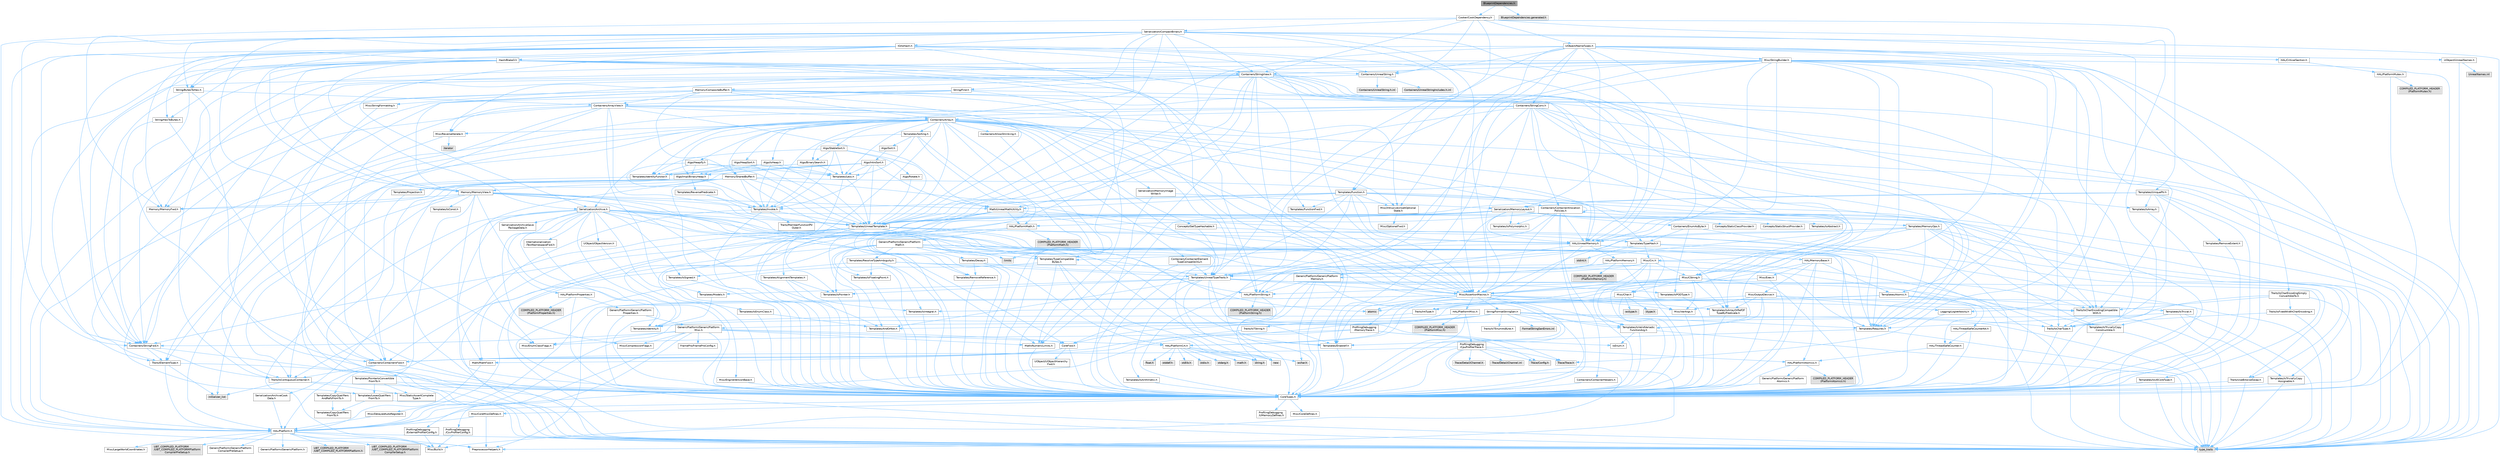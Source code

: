 digraph "BlueprintDependencies.h"
{
 // INTERACTIVE_SVG=YES
 // LATEX_PDF_SIZE
  bgcolor="transparent";
  edge [fontname=Helvetica,fontsize=10,labelfontname=Helvetica,labelfontsize=10];
  node [fontname=Helvetica,fontsize=10,shape=box,height=0.2,width=0.4];
  Node1 [id="Node000001",label="BlueprintDependencies.h",height=0.2,width=0.4,color="gray40", fillcolor="grey60", style="filled", fontcolor="black",tooltip=" "];
  Node1 -> Node2 [id="edge1_Node000001_Node000002",color="steelblue1",style="solid",tooltip=" "];
  Node2 [id="Node000002",label="Cooker/CookDependency.h",height=0.2,width=0.4,color="grey40", fillcolor="white", style="filled",URL="$de/d82/CookDependency_8h.html",tooltip=" "];
  Node2 -> Node3 [id="edge2_Node000002_Node000003",color="steelblue1",style="solid",tooltip=" "];
  Node3 [id="Node000003",label="Containers/StringView.h",height=0.2,width=0.4,color="grey40", fillcolor="white", style="filled",URL="$dd/dea/StringView_8h.html",tooltip=" "];
  Node3 -> Node4 [id="edge3_Node000003_Node000004",color="steelblue1",style="solid",tooltip=" "];
  Node4 [id="Node000004",label="CoreTypes.h",height=0.2,width=0.4,color="grey40", fillcolor="white", style="filled",URL="$dc/dec/CoreTypes_8h.html",tooltip=" "];
  Node4 -> Node5 [id="edge4_Node000004_Node000005",color="steelblue1",style="solid",tooltip=" "];
  Node5 [id="Node000005",label="HAL/Platform.h",height=0.2,width=0.4,color="grey40", fillcolor="white", style="filled",URL="$d9/dd0/Platform_8h.html",tooltip=" "];
  Node5 -> Node6 [id="edge5_Node000005_Node000006",color="steelblue1",style="solid",tooltip=" "];
  Node6 [id="Node000006",label="Misc/Build.h",height=0.2,width=0.4,color="grey40", fillcolor="white", style="filled",URL="$d3/dbb/Build_8h.html",tooltip=" "];
  Node5 -> Node7 [id="edge6_Node000005_Node000007",color="steelblue1",style="solid",tooltip=" "];
  Node7 [id="Node000007",label="Misc/LargeWorldCoordinates.h",height=0.2,width=0.4,color="grey40", fillcolor="white", style="filled",URL="$d2/dcb/LargeWorldCoordinates_8h.html",tooltip=" "];
  Node5 -> Node8 [id="edge7_Node000005_Node000008",color="steelblue1",style="solid",tooltip=" "];
  Node8 [id="Node000008",label="type_traits",height=0.2,width=0.4,color="grey60", fillcolor="#E0E0E0", style="filled",tooltip=" "];
  Node5 -> Node9 [id="edge8_Node000005_Node000009",color="steelblue1",style="solid",tooltip=" "];
  Node9 [id="Node000009",label="PreprocessorHelpers.h",height=0.2,width=0.4,color="grey40", fillcolor="white", style="filled",URL="$db/ddb/PreprocessorHelpers_8h.html",tooltip=" "];
  Node5 -> Node10 [id="edge9_Node000005_Node000010",color="steelblue1",style="solid",tooltip=" "];
  Node10 [id="Node000010",label="UBT_COMPILED_PLATFORM\l/UBT_COMPILED_PLATFORMPlatform\lCompilerPreSetup.h",height=0.2,width=0.4,color="grey60", fillcolor="#E0E0E0", style="filled",tooltip=" "];
  Node5 -> Node11 [id="edge10_Node000005_Node000011",color="steelblue1",style="solid",tooltip=" "];
  Node11 [id="Node000011",label="GenericPlatform/GenericPlatform\lCompilerPreSetup.h",height=0.2,width=0.4,color="grey40", fillcolor="white", style="filled",URL="$d9/dc8/GenericPlatformCompilerPreSetup_8h.html",tooltip=" "];
  Node5 -> Node12 [id="edge11_Node000005_Node000012",color="steelblue1",style="solid",tooltip=" "];
  Node12 [id="Node000012",label="GenericPlatform/GenericPlatform.h",height=0.2,width=0.4,color="grey40", fillcolor="white", style="filled",URL="$d6/d84/GenericPlatform_8h.html",tooltip=" "];
  Node5 -> Node13 [id="edge12_Node000005_Node000013",color="steelblue1",style="solid",tooltip=" "];
  Node13 [id="Node000013",label="UBT_COMPILED_PLATFORM\l/UBT_COMPILED_PLATFORMPlatform.h",height=0.2,width=0.4,color="grey60", fillcolor="#E0E0E0", style="filled",tooltip=" "];
  Node5 -> Node14 [id="edge13_Node000005_Node000014",color="steelblue1",style="solid",tooltip=" "];
  Node14 [id="Node000014",label="UBT_COMPILED_PLATFORM\l/UBT_COMPILED_PLATFORMPlatform\lCompilerSetup.h",height=0.2,width=0.4,color="grey60", fillcolor="#E0E0E0", style="filled",tooltip=" "];
  Node4 -> Node15 [id="edge14_Node000004_Node000015",color="steelblue1",style="solid",tooltip=" "];
  Node15 [id="Node000015",label="ProfilingDebugging\l/UMemoryDefines.h",height=0.2,width=0.4,color="grey40", fillcolor="white", style="filled",URL="$d2/da2/UMemoryDefines_8h.html",tooltip=" "];
  Node4 -> Node16 [id="edge15_Node000004_Node000016",color="steelblue1",style="solid",tooltip=" "];
  Node16 [id="Node000016",label="Misc/CoreMiscDefines.h",height=0.2,width=0.4,color="grey40", fillcolor="white", style="filled",URL="$da/d38/CoreMiscDefines_8h.html",tooltip=" "];
  Node16 -> Node5 [id="edge16_Node000016_Node000005",color="steelblue1",style="solid",tooltip=" "];
  Node16 -> Node9 [id="edge17_Node000016_Node000009",color="steelblue1",style="solid",tooltip=" "];
  Node4 -> Node17 [id="edge18_Node000004_Node000017",color="steelblue1",style="solid",tooltip=" "];
  Node17 [id="Node000017",label="Misc/CoreDefines.h",height=0.2,width=0.4,color="grey40", fillcolor="white", style="filled",URL="$d3/dd2/CoreDefines_8h.html",tooltip=" "];
  Node3 -> Node18 [id="edge19_Node000003_Node000018",color="steelblue1",style="solid",tooltip=" "];
  Node18 [id="Node000018",label="Containers/StringFwd.h",height=0.2,width=0.4,color="grey40", fillcolor="white", style="filled",URL="$df/d37/StringFwd_8h.html",tooltip=" "];
  Node18 -> Node4 [id="edge20_Node000018_Node000004",color="steelblue1",style="solid",tooltip=" "];
  Node18 -> Node19 [id="edge21_Node000018_Node000019",color="steelblue1",style="solid",tooltip=" "];
  Node19 [id="Node000019",label="Traits/ElementType.h",height=0.2,width=0.4,color="grey40", fillcolor="white", style="filled",URL="$d5/d4f/ElementType_8h.html",tooltip=" "];
  Node19 -> Node5 [id="edge22_Node000019_Node000005",color="steelblue1",style="solid",tooltip=" "];
  Node19 -> Node20 [id="edge23_Node000019_Node000020",color="steelblue1",style="solid",tooltip=" "];
  Node20 [id="Node000020",label="initializer_list",height=0.2,width=0.4,color="grey60", fillcolor="#E0E0E0", style="filled",tooltip=" "];
  Node19 -> Node8 [id="edge24_Node000019_Node000008",color="steelblue1",style="solid",tooltip=" "];
  Node18 -> Node21 [id="edge25_Node000018_Node000021",color="steelblue1",style="solid",tooltip=" "];
  Node21 [id="Node000021",label="Traits/IsContiguousContainer.h",height=0.2,width=0.4,color="grey40", fillcolor="white", style="filled",URL="$d5/d3c/IsContiguousContainer_8h.html",tooltip=" "];
  Node21 -> Node4 [id="edge26_Node000021_Node000004",color="steelblue1",style="solid",tooltip=" "];
  Node21 -> Node22 [id="edge27_Node000021_Node000022",color="steelblue1",style="solid",tooltip=" "];
  Node22 [id="Node000022",label="Misc/StaticAssertComplete\lType.h",height=0.2,width=0.4,color="grey40", fillcolor="white", style="filled",URL="$d5/d4e/StaticAssertCompleteType_8h.html",tooltip=" "];
  Node21 -> Node20 [id="edge28_Node000021_Node000020",color="steelblue1",style="solid",tooltip=" "];
  Node3 -> Node23 [id="edge29_Node000003_Node000023",color="steelblue1",style="solid",tooltip=" "];
  Node23 [id="Node000023",label="HAL/UnrealMemory.h",height=0.2,width=0.4,color="grey40", fillcolor="white", style="filled",URL="$d9/d96/UnrealMemory_8h.html",tooltip=" "];
  Node23 -> Node4 [id="edge30_Node000023_Node000004",color="steelblue1",style="solid",tooltip=" "];
  Node23 -> Node24 [id="edge31_Node000023_Node000024",color="steelblue1",style="solid",tooltip=" "];
  Node24 [id="Node000024",label="GenericPlatform/GenericPlatform\lMemory.h",height=0.2,width=0.4,color="grey40", fillcolor="white", style="filled",URL="$dd/d22/GenericPlatformMemory_8h.html",tooltip=" "];
  Node24 -> Node25 [id="edge32_Node000024_Node000025",color="steelblue1",style="solid",tooltip=" "];
  Node25 [id="Node000025",label="CoreFwd.h",height=0.2,width=0.4,color="grey40", fillcolor="white", style="filled",URL="$d1/d1e/CoreFwd_8h.html",tooltip=" "];
  Node25 -> Node4 [id="edge33_Node000025_Node000004",color="steelblue1",style="solid",tooltip=" "];
  Node25 -> Node26 [id="edge34_Node000025_Node000026",color="steelblue1",style="solid",tooltip=" "];
  Node26 [id="Node000026",label="Containers/ContainersFwd.h",height=0.2,width=0.4,color="grey40", fillcolor="white", style="filled",URL="$d4/d0a/ContainersFwd_8h.html",tooltip=" "];
  Node26 -> Node5 [id="edge35_Node000026_Node000005",color="steelblue1",style="solid",tooltip=" "];
  Node26 -> Node4 [id="edge36_Node000026_Node000004",color="steelblue1",style="solid",tooltip=" "];
  Node26 -> Node21 [id="edge37_Node000026_Node000021",color="steelblue1",style="solid",tooltip=" "];
  Node25 -> Node27 [id="edge38_Node000025_Node000027",color="steelblue1",style="solid",tooltip=" "];
  Node27 [id="Node000027",label="Math/MathFwd.h",height=0.2,width=0.4,color="grey40", fillcolor="white", style="filled",URL="$d2/d10/MathFwd_8h.html",tooltip=" "];
  Node27 -> Node5 [id="edge39_Node000027_Node000005",color="steelblue1",style="solid",tooltip=" "];
  Node25 -> Node28 [id="edge40_Node000025_Node000028",color="steelblue1",style="solid",tooltip=" "];
  Node28 [id="Node000028",label="UObject/UObjectHierarchy\lFwd.h",height=0.2,width=0.4,color="grey40", fillcolor="white", style="filled",URL="$d3/d13/UObjectHierarchyFwd_8h.html",tooltip=" "];
  Node24 -> Node4 [id="edge41_Node000024_Node000004",color="steelblue1",style="solid",tooltip=" "];
  Node24 -> Node29 [id="edge42_Node000024_Node000029",color="steelblue1",style="solid",tooltip=" "];
  Node29 [id="Node000029",label="HAL/PlatformString.h",height=0.2,width=0.4,color="grey40", fillcolor="white", style="filled",URL="$db/db5/PlatformString_8h.html",tooltip=" "];
  Node29 -> Node4 [id="edge43_Node000029_Node000004",color="steelblue1",style="solid",tooltip=" "];
  Node29 -> Node30 [id="edge44_Node000029_Node000030",color="steelblue1",style="solid",tooltip=" "];
  Node30 [id="Node000030",label="COMPILED_PLATFORM_HEADER\l(PlatformString.h)",height=0.2,width=0.4,color="grey60", fillcolor="#E0E0E0", style="filled",tooltip=" "];
  Node24 -> Node31 [id="edge45_Node000024_Node000031",color="steelblue1",style="solid",tooltip=" "];
  Node31 [id="Node000031",label="string.h",height=0.2,width=0.4,color="grey60", fillcolor="#E0E0E0", style="filled",tooltip=" "];
  Node24 -> Node32 [id="edge46_Node000024_Node000032",color="steelblue1",style="solid",tooltip=" "];
  Node32 [id="Node000032",label="wchar.h",height=0.2,width=0.4,color="grey60", fillcolor="#E0E0E0", style="filled",tooltip=" "];
  Node23 -> Node33 [id="edge47_Node000023_Node000033",color="steelblue1",style="solid",tooltip=" "];
  Node33 [id="Node000033",label="HAL/MemoryBase.h",height=0.2,width=0.4,color="grey40", fillcolor="white", style="filled",URL="$d6/d9f/MemoryBase_8h.html",tooltip=" "];
  Node33 -> Node4 [id="edge48_Node000033_Node000004",color="steelblue1",style="solid",tooltip=" "];
  Node33 -> Node34 [id="edge49_Node000033_Node000034",color="steelblue1",style="solid",tooltip=" "];
  Node34 [id="Node000034",label="HAL/PlatformAtomics.h",height=0.2,width=0.4,color="grey40", fillcolor="white", style="filled",URL="$d3/d36/PlatformAtomics_8h.html",tooltip=" "];
  Node34 -> Node4 [id="edge50_Node000034_Node000004",color="steelblue1",style="solid",tooltip=" "];
  Node34 -> Node35 [id="edge51_Node000034_Node000035",color="steelblue1",style="solid",tooltip=" "];
  Node35 [id="Node000035",label="GenericPlatform/GenericPlatform\lAtomics.h",height=0.2,width=0.4,color="grey40", fillcolor="white", style="filled",URL="$da/d72/GenericPlatformAtomics_8h.html",tooltip=" "];
  Node35 -> Node4 [id="edge52_Node000035_Node000004",color="steelblue1",style="solid",tooltip=" "];
  Node34 -> Node36 [id="edge53_Node000034_Node000036",color="steelblue1",style="solid",tooltip=" "];
  Node36 [id="Node000036",label="COMPILED_PLATFORM_HEADER\l(PlatformAtomics.h)",height=0.2,width=0.4,color="grey60", fillcolor="#E0E0E0", style="filled",tooltip=" "];
  Node33 -> Node37 [id="edge54_Node000033_Node000037",color="steelblue1",style="solid",tooltip=" "];
  Node37 [id="Node000037",label="HAL/PlatformCrt.h",height=0.2,width=0.4,color="grey40", fillcolor="white", style="filled",URL="$d8/d75/PlatformCrt_8h.html",tooltip=" "];
  Node37 -> Node38 [id="edge55_Node000037_Node000038",color="steelblue1",style="solid",tooltip=" "];
  Node38 [id="Node000038",label="new",height=0.2,width=0.4,color="grey60", fillcolor="#E0E0E0", style="filled",tooltip=" "];
  Node37 -> Node32 [id="edge56_Node000037_Node000032",color="steelblue1",style="solid",tooltip=" "];
  Node37 -> Node39 [id="edge57_Node000037_Node000039",color="steelblue1",style="solid",tooltip=" "];
  Node39 [id="Node000039",label="stddef.h",height=0.2,width=0.4,color="grey60", fillcolor="#E0E0E0", style="filled",tooltip=" "];
  Node37 -> Node40 [id="edge58_Node000037_Node000040",color="steelblue1",style="solid",tooltip=" "];
  Node40 [id="Node000040",label="stdlib.h",height=0.2,width=0.4,color="grey60", fillcolor="#E0E0E0", style="filled",tooltip=" "];
  Node37 -> Node41 [id="edge59_Node000037_Node000041",color="steelblue1",style="solid",tooltip=" "];
  Node41 [id="Node000041",label="stdio.h",height=0.2,width=0.4,color="grey60", fillcolor="#E0E0E0", style="filled",tooltip=" "];
  Node37 -> Node42 [id="edge60_Node000037_Node000042",color="steelblue1",style="solid",tooltip=" "];
  Node42 [id="Node000042",label="stdarg.h",height=0.2,width=0.4,color="grey60", fillcolor="#E0E0E0", style="filled",tooltip=" "];
  Node37 -> Node43 [id="edge61_Node000037_Node000043",color="steelblue1",style="solid",tooltip=" "];
  Node43 [id="Node000043",label="math.h",height=0.2,width=0.4,color="grey60", fillcolor="#E0E0E0", style="filled",tooltip=" "];
  Node37 -> Node44 [id="edge62_Node000037_Node000044",color="steelblue1",style="solid",tooltip=" "];
  Node44 [id="Node000044",label="float.h",height=0.2,width=0.4,color="grey60", fillcolor="#E0E0E0", style="filled",tooltip=" "];
  Node37 -> Node31 [id="edge63_Node000037_Node000031",color="steelblue1",style="solid",tooltip=" "];
  Node33 -> Node45 [id="edge64_Node000033_Node000045",color="steelblue1",style="solid",tooltip=" "];
  Node45 [id="Node000045",label="Misc/Exec.h",height=0.2,width=0.4,color="grey40", fillcolor="white", style="filled",URL="$de/ddb/Exec_8h.html",tooltip=" "];
  Node45 -> Node4 [id="edge65_Node000045_Node000004",color="steelblue1",style="solid",tooltip=" "];
  Node45 -> Node46 [id="edge66_Node000045_Node000046",color="steelblue1",style="solid",tooltip=" "];
  Node46 [id="Node000046",label="Misc/AssertionMacros.h",height=0.2,width=0.4,color="grey40", fillcolor="white", style="filled",URL="$d0/dfa/AssertionMacros_8h.html",tooltip=" "];
  Node46 -> Node4 [id="edge67_Node000046_Node000004",color="steelblue1",style="solid",tooltip=" "];
  Node46 -> Node5 [id="edge68_Node000046_Node000005",color="steelblue1",style="solid",tooltip=" "];
  Node46 -> Node47 [id="edge69_Node000046_Node000047",color="steelblue1",style="solid",tooltip=" "];
  Node47 [id="Node000047",label="HAL/PlatformMisc.h",height=0.2,width=0.4,color="grey40", fillcolor="white", style="filled",URL="$d0/df5/PlatformMisc_8h.html",tooltip=" "];
  Node47 -> Node4 [id="edge70_Node000047_Node000004",color="steelblue1",style="solid",tooltip=" "];
  Node47 -> Node48 [id="edge71_Node000047_Node000048",color="steelblue1",style="solid",tooltip=" "];
  Node48 [id="Node000048",label="GenericPlatform/GenericPlatform\lMisc.h",height=0.2,width=0.4,color="grey40", fillcolor="white", style="filled",URL="$db/d9a/GenericPlatformMisc_8h.html",tooltip=" "];
  Node48 -> Node18 [id="edge72_Node000048_Node000018",color="steelblue1",style="solid",tooltip=" "];
  Node48 -> Node25 [id="edge73_Node000048_Node000025",color="steelblue1",style="solid",tooltip=" "];
  Node48 -> Node4 [id="edge74_Node000048_Node000004",color="steelblue1",style="solid",tooltip=" "];
  Node48 -> Node49 [id="edge75_Node000048_Node000049",color="steelblue1",style="solid",tooltip=" "];
  Node49 [id="Node000049",label="FramePro/FrameProConfig.h",height=0.2,width=0.4,color="grey40", fillcolor="white", style="filled",URL="$d7/d90/FrameProConfig_8h.html",tooltip=" "];
  Node48 -> Node37 [id="edge76_Node000048_Node000037",color="steelblue1",style="solid",tooltip=" "];
  Node48 -> Node50 [id="edge77_Node000048_Node000050",color="steelblue1",style="solid",tooltip=" "];
  Node50 [id="Node000050",label="Math/NumericLimits.h",height=0.2,width=0.4,color="grey40", fillcolor="white", style="filled",URL="$df/d1b/NumericLimits_8h.html",tooltip=" "];
  Node50 -> Node4 [id="edge78_Node000050_Node000004",color="steelblue1",style="solid",tooltip=" "];
  Node48 -> Node51 [id="edge79_Node000048_Node000051",color="steelblue1",style="solid",tooltip=" "];
  Node51 [id="Node000051",label="Misc/CompressionFlags.h",height=0.2,width=0.4,color="grey40", fillcolor="white", style="filled",URL="$d9/d76/CompressionFlags_8h.html",tooltip=" "];
  Node48 -> Node52 [id="edge80_Node000048_Node000052",color="steelblue1",style="solid",tooltip=" "];
  Node52 [id="Node000052",label="Misc/EnumClassFlags.h",height=0.2,width=0.4,color="grey40", fillcolor="white", style="filled",URL="$d8/de7/EnumClassFlags_8h.html",tooltip=" "];
  Node48 -> Node53 [id="edge81_Node000048_Node000053",color="steelblue1",style="solid",tooltip=" "];
  Node53 [id="Node000053",label="ProfilingDebugging\l/CsvProfilerConfig.h",height=0.2,width=0.4,color="grey40", fillcolor="white", style="filled",URL="$d3/d88/CsvProfilerConfig_8h.html",tooltip=" "];
  Node53 -> Node6 [id="edge82_Node000053_Node000006",color="steelblue1",style="solid",tooltip=" "];
  Node48 -> Node54 [id="edge83_Node000048_Node000054",color="steelblue1",style="solid",tooltip=" "];
  Node54 [id="Node000054",label="ProfilingDebugging\l/ExternalProfilerConfig.h",height=0.2,width=0.4,color="grey40", fillcolor="white", style="filled",URL="$d3/dbb/ExternalProfilerConfig_8h.html",tooltip=" "];
  Node54 -> Node6 [id="edge84_Node000054_Node000006",color="steelblue1",style="solid",tooltip=" "];
  Node47 -> Node55 [id="edge85_Node000047_Node000055",color="steelblue1",style="solid",tooltip=" "];
  Node55 [id="Node000055",label="COMPILED_PLATFORM_HEADER\l(PlatformMisc.h)",height=0.2,width=0.4,color="grey60", fillcolor="#E0E0E0", style="filled",tooltip=" "];
  Node47 -> Node56 [id="edge86_Node000047_Node000056",color="steelblue1",style="solid",tooltip=" "];
  Node56 [id="Node000056",label="ProfilingDebugging\l/CpuProfilerTrace.h",height=0.2,width=0.4,color="grey40", fillcolor="white", style="filled",URL="$da/dcb/CpuProfilerTrace_8h.html",tooltip=" "];
  Node56 -> Node4 [id="edge87_Node000056_Node000004",color="steelblue1",style="solid",tooltip=" "];
  Node56 -> Node26 [id="edge88_Node000056_Node000026",color="steelblue1",style="solid",tooltip=" "];
  Node56 -> Node34 [id="edge89_Node000056_Node000034",color="steelblue1",style="solid",tooltip=" "];
  Node56 -> Node9 [id="edge90_Node000056_Node000009",color="steelblue1",style="solid",tooltip=" "];
  Node56 -> Node6 [id="edge91_Node000056_Node000006",color="steelblue1",style="solid",tooltip=" "];
  Node56 -> Node57 [id="edge92_Node000056_Node000057",color="steelblue1",style="solid",tooltip=" "];
  Node57 [id="Node000057",label="Trace/Config.h",height=0.2,width=0.4,color="grey60", fillcolor="#E0E0E0", style="filled",tooltip=" "];
  Node56 -> Node58 [id="edge93_Node000056_Node000058",color="steelblue1",style="solid",tooltip=" "];
  Node58 [id="Node000058",label="Trace/Detail/Channel.h",height=0.2,width=0.4,color="grey60", fillcolor="#E0E0E0", style="filled",tooltip=" "];
  Node56 -> Node59 [id="edge94_Node000056_Node000059",color="steelblue1",style="solid",tooltip=" "];
  Node59 [id="Node000059",label="Trace/Detail/Channel.inl",height=0.2,width=0.4,color="grey60", fillcolor="#E0E0E0", style="filled",tooltip=" "];
  Node56 -> Node60 [id="edge95_Node000056_Node000060",color="steelblue1",style="solid",tooltip=" "];
  Node60 [id="Node000060",label="Trace/Trace.h",height=0.2,width=0.4,color="grey60", fillcolor="#E0E0E0", style="filled",tooltip=" "];
  Node46 -> Node9 [id="edge96_Node000046_Node000009",color="steelblue1",style="solid",tooltip=" "];
  Node46 -> Node61 [id="edge97_Node000046_Node000061",color="steelblue1",style="solid",tooltip=" "];
  Node61 [id="Node000061",label="Templates/EnableIf.h",height=0.2,width=0.4,color="grey40", fillcolor="white", style="filled",URL="$d7/d60/EnableIf_8h.html",tooltip=" "];
  Node61 -> Node4 [id="edge98_Node000061_Node000004",color="steelblue1",style="solid",tooltip=" "];
  Node46 -> Node62 [id="edge99_Node000046_Node000062",color="steelblue1",style="solid",tooltip=" "];
  Node62 [id="Node000062",label="Templates/IsArrayOrRefOf\lTypeByPredicate.h",height=0.2,width=0.4,color="grey40", fillcolor="white", style="filled",URL="$d6/da1/IsArrayOrRefOfTypeByPredicate_8h.html",tooltip=" "];
  Node62 -> Node4 [id="edge100_Node000062_Node000004",color="steelblue1",style="solid",tooltip=" "];
  Node46 -> Node63 [id="edge101_Node000046_Node000063",color="steelblue1",style="solid",tooltip=" "];
  Node63 [id="Node000063",label="Templates/IsValidVariadic\lFunctionArg.h",height=0.2,width=0.4,color="grey40", fillcolor="white", style="filled",URL="$d0/dc8/IsValidVariadicFunctionArg_8h.html",tooltip=" "];
  Node63 -> Node4 [id="edge102_Node000063_Node000004",color="steelblue1",style="solid",tooltip=" "];
  Node63 -> Node64 [id="edge103_Node000063_Node000064",color="steelblue1",style="solid",tooltip=" "];
  Node64 [id="Node000064",label="IsEnum.h",height=0.2,width=0.4,color="grey40", fillcolor="white", style="filled",URL="$d4/de5/IsEnum_8h.html",tooltip=" "];
  Node63 -> Node8 [id="edge104_Node000063_Node000008",color="steelblue1",style="solid",tooltip=" "];
  Node46 -> Node65 [id="edge105_Node000046_Node000065",color="steelblue1",style="solid",tooltip=" "];
  Node65 [id="Node000065",label="Traits/IsCharEncodingCompatible\lWith.h",height=0.2,width=0.4,color="grey40", fillcolor="white", style="filled",URL="$df/dd1/IsCharEncodingCompatibleWith_8h.html",tooltip=" "];
  Node65 -> Node8 [id="edge106_Node000065_Node000008",color="steelblue1",style="solid",tooltip=" "];
  Node65 -> Node66 [id="edge107_Node000065_Node000066",color="steelblue1",style="solid",tooltip=" "];
  Node66 [id="Node000066",label="Traits/IsCharType.h",height=0.2,width=0.4,color="grey40", fillcolor="white", style="filled",URL="$db/d51/IsCharType_8h.html",tooltip=" "];
  Node66 -> Node4 [id="edge108_Node000066_Node000004",color="steelblue1",style="solid",tooltip=" "];
  Node46 -> Node67 [id="edge109_Node000046_Node000067",color="steelblue1",style="solid",tooltip=" "];
  Node67 [id="Node000067",label="Misc/VarArgs.h",height=0.2,width=0.4,color="grey40", fillcolor="white", style="filled",URL="$d5/d6f/VarArgs_8h.html",tooltip=" "];
  Node67 -> Node4 [id="edge110_Node000067_Node000004",color="steelblue1",style="solid",tooltip=" "];
  Node46 -> Node68 [id="edge111_Node000046_Node000068",color="steelblue1",style="solid",tooltip=" "];
  Node68 [id="Node000068",label="String/FormatStringSan.h",height=0.2,width=0.4,color="grey40", fillcolor="white", style="filled",URL="$d3/d8b/FormatStringSan_8h.html",tooltip=" "];
  Node68 -> Node8 [id="edge112_Node000068_Node000008",color="steelblue1",style="solid",tooltip=" "];
  Node68 -> Node4 [id="edge113_Node000068_Node000004",color="steelblue1",style="solid",tooltip=" "];
  Node68 -> Node69 [id="edge114_Node000068_Node000069",color="steelblue1",style="solid",tooltip=" "];
  Node69 [id="Node000069",label="Templates/Requires.h",height=0.2,width=0.4,color="grey40", fillcolor="white", style="filled",URL="$dc/d96/Requires_8h.html",tooltip=" "];
  Node69 -> Node61 [id="edge115_Node000069_Node000061",color="steelblue1",style="solid",tooltip=" "];
  Node69 -> Node8 [id="edge116_Node000069_Node000008",color="steelblue1",style="solid",tooltip=" "];
  Node68 -> Node70 [id="edge117_Node000068_Node000070",color="steelblue1",style="solid",tooltip=" "];
  Node70 [id="Node000070",label="Templates/Identity.h",height=0.2,width=0.4,color="grey40", fillcolor="white", style="filled",URL="$d0/dd5/Identity_8h.html",tooltip=" "];
  Node68 -> Node63 [id="edge118_Node000068_Node000063",color="steelblue1",style="solid",tooltip=" "];
  Node68 -> Node66 [id="edge119_Node000068_Node000066",color="steelblue1",style="solid",tooltip=" "];
  Node68 -> Node71 [id="edge120_Node000068_Node000071",color="steelblue1",style="solid",tooltip=" "];
  Node71 [id="Node000071",label="Traits/IsTEnumAsByte.h",height=0.2,width=0.4,color="grey40", fillcolor="white", style="filled",URL="$d1/de6/IsTEnumAsByte_8h.html",tooltip=" "];
  Node68 -> Node72 [id="edge121_Node000068_Node000072",color="steelblue1",style="solid",tooltip=" "];
  Node72 [id="Node000072",label="Traits/IsTString.h",height=0.2,width=0.4,color="grey40", fillcolor="white", style="filled",URL="$d0/df8/IsTString_8h.html",tooltip=" "];
  Node72 -> Node26 [id="edge122_Node000072_Node000026",color="steelblue1",style="solid",tooltip=" "];
  Node68 -> Node26 [id="edge123_Node000068_Node000026",color="steelblue1",style="solid",tooltip=" "];
  Node68 -> Node73 [id="edge124_Node000068_Node000073",color="steelblue1",style="solid",tooltip=" "];
  Node73 [id="Node000073",label="FormatStringSanErrors.inl",height=0.2,width=0.4,color="grey60", fillcolor="#E0E0E0", style="filled",tooltip=" "];
  Node46 -> Node74 [id="edge125_Node000046_Node000074",color="steelblue1",style="solid",tooltip=" "];
  Node74 [id="Node000074",label="atomic",height=0.2,width=0.4,color="grey60", fillcolor="#E0E0E0", style="filled",tooltip=" "];
  Node33 -> Node75 [id="edge126_Node000033_Node000075",color="steelblue1",style="solid",tooltip=" "];
  Node75 [id="Node000075",label="Misc/OutputDevice.h",height=0.2,width=0.4,color="grey40", fillcolor="white", style="filled",URL="$d7/d32/OutputDevice_8h.html",tooltip=" "];
  Node75 -> Node25 [id="edge127_Node000075_Node000025",color="steelblue1",style="solid",tooltip=" "];
  Node75 -> Node4 [id="edge128_Node000075_Node000004",color="steelblue1",style="solid",tooltip=" "];
  Node75 -> Node76 [id="edge129_Node000075_Node000076",color="steelblue1",style="solid",tooltip=" "];
  Node76 [id="Node000076",label="Logging/LogVerbosity.h",height=0.2,width=0.4,color="grey40", fillcolor="white", style="filled",URL="$d2/d8f/LogVerbosity_8h.html",tooltip=" "];
  Node76 -> Node4 [id="edge130_Node000076_Node000004",color="steelblue1",style="solid",tooltip=" "];
  Node75 -> Node67 [id="edge131_Node000075_Node000067",color="steelblue1",style="solid",tooltip=" "];
  Node75 -> Node62 [id="edge132_Node000075_Node000062",color="steelblue1",style="solid",tooltip=" "];
  Node75 -> Node63 [id="edge133_Node000075_Node000063",color="steelblue1",style="solid",tooltip=" "];
  Node75 -> Node65 [id="edge134_Node000075_Node000065",color="steelblue1",style="solid",tooltip=" "];
  Node33 -> Node77 [id="edge135_Node000033_Node000077",color="steelblue1",style="solid",tooltip=" "];
  Node77 [id="Node000077",label="Templates/Atomic.h",height=0.2,width=0.4,color="grey40", fillcolor="white", style="filled",URL="$d3/d91/Atomic_8h.html",tooltip=" "];
  Node77 -> Node78 [id="edge136_Node000077_Node000078",color="steelblue1",style="solid",tooltip=" "];
  Node78 [id="Node000078",label="HAL/ThreadSafeCounter.h",height=0.2,width=0.4,color="grey40", fillcolor="white", style="filled",URL="$dc/dc9/ThreadSafeCounter_8h.html",tooltip=" "];
  Node78 -> Node4 [id="edge137_Node000078_Node000004",color="steelblue1",style="solid",tooltip=" "];
  Node78 -> Node34 [id="edge138_Node000078_Node000034",color="steelblue1",style="solid",tooltip=" "];
  Node77 -> Node79 [id="edge139_Node000077_Node000079",color="steelblue1",style="solid",tooltip=" "];
  Node79 [id="Node000079",label="HAL/ThreadSafeCounter64.h",height=0.2,width=0.4,color="grey40", fillcolor="white", style="filled",URL="$d0/d12/ThreadSafeCounter64_8h.html",tooltip=" "];
  Node79 -> Node4 [id="edge140_Node000079_Node000004",color="steelblue1",style="solid",tooltip=" "];
  Node79 -> Node78 [id="edge141_Node000079_Node000078",color="steelblue1",style="solid",tooltip=" "];
  Node77 -> Node80 [id="edge142_Node000077_Node000080",color="steelblue1",style="solid",tooltip=" "];
  Node80 [id="Node000080",label="Templates/IsIntegral.h",height=0.2,width=0.4,color="grey40", fillcolor="white", style="filled",URL="$da/d64/IsIntegral_8h.html",tooltip=" "];
  Node80 -> Node4 [id="edge143_Node000080_Node000004",color="steelblue1",style="solid",tooltip=" "];
  Node77 -> Node81 [id="edge144_Node000077_Node000081",color="steelblue1",style="solid",tooltip=" "];
  Node81 [id="Node000081",label="Templates/IsTrivial.h",height=0.2,width=0.4,color="grey40", fillcolor="white", style="filled",URL="$da/d4c/IsTrivial_8h.html",tooltip=" "];
  Node81 -> Node82 [id="edge145_Node000081_Node000082",color="steelblue1",style="solid",tooltip=" "];
  Node82 [id="Node000082",label="Templates/AndOrNot.h",height=0.2,width=0.4,color="grey40", fillcolor="white", style="filled",URL="$db/d0a/AndOrNot_8h.html",tooltip=" "];
  Node82 -> Node4 [id="edge146_Node000082_Node000004",color="steelblue1",style="solid",tooltip=" "];
  Node81 -> Node83 [id="edge147_Node000081_Node000083",color="steelblue1",style="solid",tooltip=" "];
  Node83 [id="Node000083",label="Templates/IsTriviallyCopy\lConstructible.h",height=0.2,width=0.4,color="grey40", fillcolor="white", style="filled",URL="$d3/d78/IsTriviallyCopyConstructible_8h.html",tooltip=" "];
  Node83 -> Node4 [id="edge148_Node000083_Node000004",color="steelblue1",style="solid",tooltip=" "];
  Node83 -> Node8 [id="edge149_Node000083_Node000008",color="steelblue1",style="solid",tooltip=" "];
  Node81 -> Node84 [id="edge150_Node000081_Node000084",color="steelblue1",style="solid",tooltip=" "];
  Node84 [id="Node000084",label="Templates/IsTriviallyCopy\lAssignable.h",height=0.2,width=0.4,color="grey40", fillcolor="white", style="filled",URL="$d2/df2/IsTriviallyCopyAssignable_8h.html",tooltip=" "];
  Node84 -> Node4 [id="edge151_Node000084_Node000004",color="steelblue1",style="solid",tooltip=" "];
  Node84 -> Node8 [id="edge152_Node000084_Node000008",color="steelblue1",style="solid",tooltip=" "];
  Node81 -> Node8 [id="edge153_Node000081_Node000008",color="steelblue1",style="solid",tooltip=" "];
  Node77 -> Node85 [id="edge154_Node000077_Node000085",color="steelblue1",style="solid",tooltip=" "];
  Node85 [id="Node000085",label="Traits/IntType.h",height=0.2,width=0.4,color="grey40", fillcolor="white", style="filled",URL="$d7/deb/IntType_8h.html",tooltip=" "];
  Node85 -> Node5 [id="edge155_Node000085_Node000005",color="steelblue1",style="solid",tooltip=" "];
  Node77 -> Node74 [id="edge156_Node000077_Node000074",color="steelblue1",style="solid",tooltip=" "];
  Node23 -> Node86 [id="edge157_Node000023_Node000086",color="steelblue1",style="solid",tooltip=" "];
  Node86 [id="Node000086",label="HAL/PlatformMemory.h",height=0.2,width=0.4,color="grey40", fillcolor="white", style="filled",URL="$de/d68/PlatformMemory_8h.html",tooltip=" "];
  Node86 -> Node4 [id="edge158_Node000086_Node000004",color="steelblue1",style="solid",tooltip=" "];
  Node86 -> Node24 [id="edge159_Node000086_Node000024",color="steelblue1",style="solid",tooltip=" "];
  Node86 -> Node87 [id="edge160_Node000086_Node000087",color="steelblue1",style="solid",tooltip=" "];
  Node87 [id="Node000087",label="COMPILED_PLATFORM_HEADER\l(PlatformMemory.h)",height=0.2,width=0.4,color="grey60", fillcolor="#E0E0E0", style="filled",tooltip=" "];
  Node23 -> Node88 [id="edge161_Node000023_Node000088",color="steelblue1",style="solid",tooltip=" "];
  Node88 [id="Node000088",label="ProfilingDebugging\l/MemoryTrace.h",height=0.2,width=0.4,color="grey40", fillcolor="white", style="filled",URL="$da/dd7/MemoryTrace_8h.html",tooltip=" "];
  Node88 -> Node5 [id="edge162_Node000088_Node000005",color="steelblue1",style="solid",tooltip=" "];
  Node88 -> Node52 [id="edge163_Node000088_Node000052",color="steelblue1",style="solid",tooltip=" "];
  Node88 -> Node57 [id="edge164_Node000088_Node000057",color="steelblue1",style="solid",tooltip=" "];
  Node88 -> Node60 [id="edge165_Node000088_Node000060",color="steelblue1",style="solid",tooltip=" "];
  Node23 -> Node89 [id="edge166_Node000023_Node000089",color="steelblue1",style="solid",tooltip=" "];
  Node89 [id="Node000089",label="Templates/IsPointer.h",height=0.2,width=0.4,color="grey40", fillcolor="white", style="filled",URL="$d7/d05/IsPointer_8h.html",tooltip=" "];
  Node89 -> Node4 [id="edge167_Node000089_Node000004",color="steelblue1",style="solid",tooltip=" "];
  Node3 -> Node50 [id="edge168_Node000003_Node000050",color="steelblue1",style="solid",tooltip=" "];
  Node3 -> Node90 [id="edge169_Node000003_Node000090",color="steelblue1",style="solid",tooltip=" "];
  Node90 [id="Node000090",label="Math/UnrealMathUtility.h",height=0.2,width=0.4,color="grey40", fillcolor="white", style="filled",URL="$db/db8/UnrealMathUtility_8h.html",tooltip=" "];
  Node90 -> Node4 [id="edge170_Node000090_Node000004",color="steelblue1",style="solid",tooltip=" "];
  Node90 -> Node46 [id="edge171_Node000090_Node000046",color="steelblue1",style="solid",tooltip=" "];
  Node90 -> Node91 [id="edge172_Node000090_Node000091",color="steelblue1",style="solid",tooltip=" "];
  Node91 [id="Node000091",label="HAL/PlatformMath.h",height=0.2,width=0.4,color="grey40", fillcolor="white", style="filled",URL="$dc/d53/PlatformMath_8h.html",tooltip=" "];
  Node91 -> Node4 [id="edge173_Node000091_Node000004",color="steelblue1",style="solid",tooltip=" "];
  Node91 -> Node92 [id="edge174_Node000091_Node000092",color="steelblue1",style="solid",tooltip=" "];
  Node92 [id="Node000092",label="GenericPlatform/GenericPlatform\lMath.h",height=0.2,width=0.4,color="grey40", fillcolor="white", style="filled",URL="$d5/d79/GenericPlatformMath_8h.html",tooltip=" "];
  Node92 -> Node4 [id="edge175_Node000092_Node000004",color="steelblue1",style="solid",tooltip=" "];
  Node92 -> Node26 [id="edge176_Node000092_Node000026",color="steelblue1",style="solid",tooltip=" "];
  Node92 -> Node37 [id="edge177_Node000092_Node000037",color="steelblue1",style="solid",tooltip=" "];
  Node92 -> Node82 [id="edge178_Node000092_Node000082",color="steelblue1",style="solid",tooltip=" "];
  Node92 -> Node93 [id="edge179_Node000092_Node000093",color="steelblue1",style="solid",tooltip=" "];
  Node93 [id="Node000093",label="Templates/Decay.h",height=0.2,width=0.4,color="grey40", fillcolor="white", style="filled",URL="$dd/d0f/Decay_8h.html",tooltip=" "];
  Node93 -> Node4 [id="edge180_Node000093_Node000004",color="steelblue1",style="solid",tooltip=" "];
  Node93 -> Node94 [id="edge181_Node000093_Node000094",color="steelblue1",style="solid",tooltip=" "];
  Node94 [id="Node000094",label="Templates/RemoveReference.h",height=0.2,width=0.4,color="grey40", fillcolor="white", style="filled",URL="$da/dbe/RemoveReference_8h.html",tooltip=" "];
  Node94 -> Node4 [id="edge182_Node000094_Node000004",color="steelblue1",style="solid",tooltip=" "];
  Node93 -> Node8 [id="edge183_Node000093_Node000008",color="steelblue1",style="solid",tooltip=" "];
  Node92 -> Node95 [id="edge184_Node000092_Node000095",color="steelblue1",style="solid",tooltip=" "];
  Node95 [id="Node000095",label="Templates/IsFloatingPoint.h",height=0.2,width=0.4,color="grey40", fillcolor="white", style="filled",URL="$d3/d11/IsFloatingPoint_8h.html",tooltip=" "];
  Node95 -> Node4 [id="edge185_Node000095_Node000004",color="steelblue1",style="solid",tooltip=" "];
  Node92 -> Node96 [id="edge186_Node000092_Node000096",color="steelblue1",style="solid",tooltip=" "];
  Node96 [id="Node000096",label="Templates/UnrealTypeTraits.h",height=0.2,width=0.4,color="grey40", fillcolor="white", style="filled",URL="$d2/d2d/UnrealTypeTraits_8h.html",tooltip=" "];
  Node96 -> Node4 [id="edge187_Node000096_Node000004",color="steelblue1",style="solid",tooltip=" "];
  Node96 -> Node89 [id="edge188_Node000096_Node000089",color="steelblue1",style="solid",tooltip=" "];
  Node96 -> Node46 [id="edge189_Node000096_Node000046",color="steelblue1",style="solid",tooltip=" "];
  Node96 -> Node82 [id="edge190_Node000096_Node000082",color="steelblue1",style="solid",tooltip=" "];
  Node96 -> Node61 [id="edge191_Node000096_Node000061",color="steelblue1",style="solid",tooltip=" "];
  Node96 -> Node97 [id="edge192_Node000096_Node000097",color="steelblue1",style="solid",tooltip=" "];
  Node97 [id="Node000097",label="Templates/IsArithmetic.h",height=0.2,width=0.4,color="grey40", fillcolor="white", style="filled",URL="$d2/d5d/IsArithmetic_8h.html",tooltip=" "];
  Node97 -> Node4 [id="edge193_Node000097_Node000004",color="steelblue1",style="solid",tooltip=" "];
  Node96 -> Node64 [id="edge194_Node000096_Node000064",color="steelblue1",style="solid",tooltip=" "];
  Node96 -> Node98 [id="edge195_Node000096_Node000098",color="steelblue1",style="solid",tooltip=" "];
  Node98 [id="Node000098",label="Templates/Models.h",height=0.2,width=0.4,color="grey40", fillcolor="white", style="filled",URL="$d3/d0c/Models_8h.html",tooltip=" "];
  Node98 -> Node70 [id="edge196_Node000098_Node000070",color="steelblue1",style="solid",tooltip=" "];
  Node96 -> Node99 [id="edge197_Node000096_Node000099",color="steelblue1",style="solid",tooltip=" "];
  Node99 [id="Node000099",label="Templates/IsPODType.h",height=0.2,width=0.4,color="grey40", fillcolor="white", style="filled",URL="$d7/db1/IsPODType_8h.html",tooltip=" "];
  Node99 -> Node4 [id="edge198_Node000099_Node000004",color="steelblue1",style="solid",tooltip=" "];
  Node96 -> Node100 [id="edge199_Node000096_Node000100",color="steelblue1",style="solid",tooltip=" "];
  Node100 [id="Node000100",label="Templates/IsUECoreType.h",height=0.2,width=0.4,color="grey40", fillcolor="white", style="filled",URL="$d1/db8/IsUECoreType_8h.html",tooltip=" "];
  Node100 -> Node4 [id="edge200_Node000100_Node000004",color="steelblue1",style="solid",tooltip=" "];
  Node100 -> Node8 [id="edge201_Node000100_Node000008",color="steelblue1",style="solid",tooltip=" "];
  Node96 -> Node83 [id="edge202_Node000096_Node000083",color="steelblue1",style="solid",tooltip=" "];
  Node92 -> Node69 [id="edge203_Node000092_Node000069",color="steelblue1",style="solid",tooltip=" "];
  Node92 -> Node101 [id="edge204_Node000092_Node000101",color="steelblue1",style="solid",tooltip=" "];
  Node101 [id="Node000101",label="Templates/ResolveTypeAmbiguity.h",height=0.2,width=0.4,color="grey40", fillcolor="white", style="filled",URL="$df/d1f/ResolveTypeAmbiguity_8h.html",tooltip=" "];
  Node101 -> Node4 [id="edge205_Node000101_Node000004",color="steelblue1",style="solid",tooltip=" "];
  Node101 -> Node95 [id="edge206_Node000101_Node000095",color="steelblue1",style="solid",tooltip=" "];
  Node101 -> Node96 [id="edge207_Node000101_Node000096",color="steelblue1",style="solid",tooltip=" "];
  Node101 -> Node102 [id="edge208_Node000101_Node000102",color="steelblue1",style="solid",tooltip=" "];
  Node102 [id="Node000102",label="Templates/IsSigned.h",height=0.2,width=0.4,color="grey40", fillcolor="white", style="filled",URL="$d8/dd8/IsSigned_8h.html",tooltip=" "];
  Node102 -> Node4 [id="edge209_Node000102_Node000004",color="steelblue1",style="solid",tooltip=" "];
  Node101 -> Node80 [id="edge210_Node000101_Node000080",color="steelblue1",style="solid",tooltip=" "];
  Node101 -> Node69 [id="edge211_Node000101_Node000069",color="steelblue1",style="solid",tooltip=" "];
  Node92 -> Node103 [id="edge212_Node000092_Node000103",color="steelblue1",style="solid",tooltip=" "];
  Node103 [id="Node000103",label="Templates/TypeCompatible\lBytes.h",height=0.2,width=0.4,color="grey40", fillcolor="white", style="filled",URL="$df/d0a/TypeCompatibleBytes_8h.html",tooltip=" "];
  Node103 -> Node4 [id="edge213_Node000103_Node000004",color="steelblue1",style="solid",tooltip=" "];
  Node103 -> Node31 [id="edge214_Node000103_Node000031",color="steelblue1",style="solid",tooltip=" "];
  Node103 -> Node38 [id="edge215_Node000103_Node000038",color="steelblue1",style="solid",tooltip=" "];
  Node103 -> Node8 [id="edge216_Node000103_Node000008",color="steelblue1",style="solid",tooltip=" "];
  Node92 -> Node104 [id="edge217_Node000092_Node000104",color="steelblue1",style="solid",tooltip=" "];
  Node104 [id="Node000104",label="limits",height=0.2,width=0.4,color="grey60", fillcolor="#E0E0E0", style="filled",tooltip=" "];
  Node92 -> Node8 [id="edge218_Node000092_Node000008",color="steelblue1",style="solid",tooltip=" "];
  Node91 -> Node105 [id="edge219_Node000091_Node000105",color="steelblue1",style="solid",tooltip=" "];
  Node105 [id="Node000105",label="COMPILED_PLATFORM_HEADER\l(PlatformMath.h)",height=0.2,width=0.4,color="grey60", fillcolor="#E0E0E0", style="filled",tooltip=" "];
  Node90 -> Node27 [id="edge220_Node000090_Node000027",color="steelblue1",style="solid",tooltip=" "];
  Node90 -> Node70 [id="edge221_Node000090_Node000070",color="steelblue1",style="solid",tooltip=" "];
  Node90 -> Node69 [id="edge222_Node000090_Node000069",color="steelblue1",style="solid",tooltip=" "];
  Node3 -> Node106 [id="edge223_Node000003_Node000106",color="steelblue1",style="solid",tooltip=" "];
  Node106 [id="Node000106",label="Misc/Crc.h",height=0.2,width=0.4,color="grey40", fillcolor="white", style="filled",URL="$d4/dd2/Crc_8h.html",tooltip=" "];
  Node106 -> Node4 [id="edge224_Node000106_Node000004",color="steelblue1",style="solid",tooltip=" "];
  Node106 -> Node29 [id="edge225_Node000106_Node000029",color="steelblue1",style="solid",tooltip=" "];
  Node106 -> Node46 [id="edge226_Node000106_Node000046",color="steelblue1",style="solid",tooltip=" "];
  Node106 -> Node107 [id="edge227_Node000106_Node000107",color="steelblue1",style="solid",tooltip=" "];
  Node107 [id="Node000107",label="Misc/CString.h",height=0.2,width=0.4,color="grey40", fillcolor="white", style="filled",URL="$d2/d49/CString_8h.html",tooltip=" "];
  Node107 -> Node4 [id="edge228_Node000107_Node000004",color="steelblue1",style="solid",tooltip=" "];
  Node107 -> Node37 [id="edge229_Node000107_Node000037",color="steelblue1",style="solid",tooltip=" "];
  Node107 -> Node29 [id="edge230_Node000107_Node000029",color="steelblue1",style="solid",tooltip=" "];
  Node107 -> Node46 [id="edge231_Node000107_Node000046",color="steelblue1",style="solid",tooltip=" "];
  Node107 -> Node108 [id="edge232_Node000107_Node000108",color="steelblue1",style="solid",tooltip=" "];
  Node108 [id="Node000108",label="Misc/Char.h",height=0.2,width=0.4,color="grey40", fillcolor="white", style="filled",URL="$d0/d58/Char_8h.html",tooltip=" "];
  Node108 -> Node4 [id="edge233_Node000108_Node000004",color="steelblue1",style="solid",tooltip=" "];
  Node108 -> Node85 [id="edge234_Node000108_Node000085",color="steelblue1",style="solid",tooltip=" "];
  Node108 -> Node109 [id="edge235_Node000108_Node000109",color="steelblue1",style="solid",tooltip=" "];
  Node109 [id="Node000109",label="ctype.h",height=0.2,width=0.4,color="grey60", fillcolor="#E0E0E0", style="filled",tooltip=" "];
  Node108 -> Node110 [id="edge236_Node000108_Node000110",color="steelblue1",style="solid",tooltip=" "];
  Node110 [id="Node000110",label="wctype.h",height=0.2,width=0.4,color="grey60", fillcolor="#E0E0E0", style="filled",tooltip=" "];
  Node108 -> Node8 [id="edge237_Node000108_Node000008",color="steelblue1",style="solid",tooltip=" "];
  Node107 -> Node67 [id="edge238_Node000107_Node000067",color="steelblue1",style="solid",tooltip=" "];
  Node107 -> Node62 [id="edge239_Node000107_Node000062",color="steelblue1",style="solid",tooltip=" "];
  Node107 -> Node63 [id="edge240_Node000107_Node000063",color="steelblue1",style="solid",tooltip=" "];
  Node107 -> Node65 [id="edge241_Node000107_Node000065",color="steelblue1",style="solid",tooltip=" "];
  Node106 -> Node108 [id="edge242_Node000106_Node000108",color="steelblue1",style="solid",tooltip=" "];
  Node106 -> Node96 [id="edge243_Node000106_Node000096",color="steelblue1",style="solid",tooltip=" "];
  Node106 -> Node66 [id="edge244_Node000106_Node000066",color="steelblue1",style="solid",tooltip=" "];
  Node3 -> Node107 [id="edge245_Node000003_Node000107",color="steelblue1",style="solid",tooltip=" "];
  Node3 -> Node111 [id="edge246_Node000003_Node000111",color="steelblue1",style="solid",tooltip=" "];
  Node111 [id="Node000111",label="Misc/ReverseIterate.h",height=0.2,width=0.4,color="grey40", fillcolor="white", style="filled",URL="$db/de3/ReverseIterate_8h.html",tooltip=" "];
  Node111 -> Node5 [id="edge247_Node000111_Node000005",color="steelblue1",style="solid",tooltip=" "];
  Node111 -> Node112 [id="edge248_Node000111_Node000112",color="steelblue1",style="solid",tooltip=" "];
  Node112 [id="Node000112",label="iterator",height=0.2,width=0.4,color="grey60", fillcolor="#E0E0E0", style="filled",tooltip=" "];
  Node3 -> Node113 [id="edge249_Node000003_Node000113",color="steelblue1",style="solid",tooltip=" "];
  Node113 [id="Node000113",label="String/Find.h",height=0.2,width=0.4,color="grey40", fillcolor="white", style="filled",URL="$d7/dda/String_2Find_8h.html",tooltip=" "];
  Node113 -> Node114 [id="edge250_Node000113_Node000114",color="steelblue1",style="solid",tooltip=" "];
  Node114 [id="Node000114",label="Containers/ArrayView.h",height=0.2,width=0.4,color="grey40", fillcolor="white", style="filled",URL="$d7/df4/ArrayView_8h.html",tooltip=" "];
  Node114 -> Node4 [id="edge251_Node000114_Node000004",color="steelblue1",style="solid",tooltip=" "];
  Node114 -> Node26 [id="edge252_Node000114_Node000026",color="steelblue1",style="solid",tooltip=" "];
  Node114 -> Node46 [id="edge253_Node000114_Node000046",color="steelblue1",style="solid",tooltip=" "];
  Node114 -> Node111 [id="edge254_Node000114_Node000111",color="steelblue1",style="solid",tooltip=" "];
  Node114 -> Node115 [id="edge255_Node000114_Node000115",color="steelblue1",style="solid",tooltip=" "];
  Node115 [id="Node000115",label="Misc/IntrusiveUnsetOptional\lState.h",height=0.2,width=0.4,color="grey40", fillcolor="white", style="filled",URL="$d2/d0a/IntrusiveUnsetOptionalState_8h.html",tooltip=" "];
  Node115 -> Node116 [id="edge256_Node000115_Node000116",color="steelblue1",style="solid",tooltip=" "];
  Node116 [id="Node000116",label="Misc/OptionalFwd.h",height=0.2,width=0.4,color="grey40", fillcolor="white", style="filled",URL="$dc/d50/OptionalFwd_8h.html",tooltip=" "];
  Node114 -> Node117 [id="edge257_Node000114_Node000117",color="steelblue1",style="solid",tooltip=" "];
  Node117 [id="Node000117",label="Templates/Invoke.h",height=0.2,width=0.4,color="grey40", fillcolor="white", style="filled",URL="$d7/deb/Invoke_8h.html",tooltip=" "];
  Node117 -> Node4 [id="edge258_Node000117_Node000004",color="steelblue1",style="solid",tooltip=" "];
  Node117 -> Node118 [id="edge259_Node000117_Node000118",color="steelblue1",style="solid",tooltip=" "];
  Node118 [id="Node000118",label="Traits/MemberFunctionPtr\lOuter.h",height=0.2,width=0.4,color="grey40", fillcolor="white", style="filled",URL="$db/da7/MemberFunctionPtrOuter_8h.html",tooltip=" "];
  Node117 -> Node119 [id="edge260_Node000117_Node000119",color="steelblue1",style="solid",tooltip=" "];
  Node119 [id="Node000119",label="Templates/UnrealTemplate.h",height=0.2,width=0.4,color="grey40", fillcolor="white", style="filled",URL="$d4/d24/UnrealTemplate_8h.html",tooltip=" "];
  Node119 -> Node4 [id="edge261_Node000119_Node000004",color="steelblue1",style="solid",tooltip=" "];
  Node119 -> Node89 [id="edge262_Node000119_Node000089",color="steelblue1",style="solid",tooltip=" "];
  Node119 -> Node23 [id="edge263_Node000119_Node000023",color="steelblue1",style="solid",tooltip=" "];
  Node119 -> Node120 [id="edge264_Node000119_Node000120",color="steelblue1",style="solid",tooltip=" "];
  Node120 [id="Node000120",label="Templates/CopyQualifiers\lAndRefsFromTo.h",height=0.2,width=0.4,color="grey40", fillcolor="white", style="filled",URL="$d3/db3/CopyQualifiersAndRefsFromTo_8h.html",tooltip=" "];
  Node120 -> Node121 [id="edge265_Node000120_Node000121",color="steelblue1",style="solid",tooltip=" "];
  Node121 [id="Node000121",label="Templates/CopyQualifiers\lFromTo.h",height=0.2,width=0.4,color="grey40", fillcolor="white", style="filled",URL="$d5/db4/CopyQualifiersFromTo_8h.html",tooltip=" "];
  Node119 -> Node96 [id="edge266_Node000119_Node000096",color="steelblue1",style="solid",tooltip=" "];
  Node119 -> Node94 [id="edge267_Node000119_Node000094",color="steelblue1",style="solid",tooltip=" "];
  Node119 -> Node69 [id="edge268_Node000119_Node000069",color="steelblue1",style="solid",tooltip=" "];
  Node119 -> Node103 [id="edge269_Node000119_Node000103",color="steelblue1",style="solid",tooltip=" "];
  Node119 -> Node70 [id="edge270_Node000119_Node000070",color="steelblue1",style="solid",tooltip=" "];
  Node119 -> Node21 [id="edge271_Node000119_Node000021",color="steelblue1",style="solid",tooltip=" "];
  Node119 -> Node122 [id="edge272_Node000119_Node000122",color="steelblue1",style="solid",tooltip=" "];
  Node122 [id="Node000122",label="Traits/UseBitwiseSwap.h",height=0.2,width=0.4,color="grey40", fillcolor="white", style="filled",URL="$db/df3/UseBitwiseSwap_8h.html",tooltip=" "];
  Node122 -> Node4 [id="edge273_Node000122_Node000004",color="steelblue1",style="solid",tooltip=" "];
  Node122 -> Node8 [id="edge274_Node000122_Node000008",color="steelblue1",style="solid",tooltip=" "];
  Node119 -> Node8 [id="edge275_Node000119_Node000008",color="steelblue1",style="solid",tooltip=" "];
  Node117 -> Node8 [id="edge276_Node000117_Node000008",color="steelblue1",style="solid",tooltip=" "];
  Node114 -> Node96 [id="edge277_Node000114_Node000096",color="steelblue1",style="solid",tooltip=" "];
  Node114 -> Node19 [id="edge278_Node000114_Node000019",color="steelblue1",style="solid",tooltip=" "];
  Node114 -> Node123 [id="edge279_Node000114_Node000123",color="steelblue1",style="solid",tooltip=" "];
  Node123 [id="Node000123",label="Containers/Array.h",height=0.2,width=0.4,color="grey40", fillcolor="white", style="filled",URL="$df/dd0/Array_8h.html",tooltip=" "];
  Node123 -> Node4 [id="edge280_Node000123_Node000004",color="steelblue1",style="solid",tooltip=" "];
  Node123 -> Node46 [id="edge281_Node000123_Node000046",color="steelblue1",style="solid",tooltip=" "];
  Node123 -> Node115 [id="edge282_Node000123_Node000115",color="steelblue1",style="solid",tooltip=" "];
  Node123 -> Node111 [id="edge283_Node000123_Node000111",color="steelblue1",style="solid",tooltip=" "];
  Node123 -> Node23 [id="edge284_Node000123_Node000023",color="steelblue1",style="solid",tooltip=" "];
  Node123 -> Node96 [id="edge285_Node000123_Node000096",color="steelblue1",style="solid",tooltip=" "];
  Node123 -> Node119 [id="edge286_Node000123_Node000119",color="steelblue1",style="solid",tooltip=" "];
  Node123 -> Node124 [id="edge287_Node000123_Node000124",color="steelblue1",style="solid",tooltip=" "];
  Node124 [id="Node000124",label="Containers/AllowShrinking.h",height=0.2,width=0.4,color="grey40", fillcolor="white", style="filled",URL="$d7/d1a/AllowShrinking_8h.html",tooltip=" "];
  Node124 -> Node4 [id="edge288_Node000124_Node000004",color="steelblue1",style="solid",tooltip=" "];
  Node123 -> Node125 [id="edge289_Node000123_Node000125",color="steelblue1",style="solid",tooltip=" "];
  Node125 [id="Node000125",label="Containers/ContainerAllocation\lPolicies.h",height=0.2,width=0.4,color="grey40", fillcolor="white", style="filled",URL="$d7/dff/ContainerAllocationPolicies_8h.html",tooltip=" "];
  Node125 -> Node4 [id="edge290_Node000125_Node000004",color="steelblue1",style="solid",tooltip=" "];
  Node125 -> Node126 [id="edge291_Node000125_Node000126",color="steelblue1",style="solid",tooltip=" "];
  Node126 [id="Node000126",label="Containers/ContainerHelpers.h",height=0.2,width=0.4,color="grey40", fillcolor="white", style="filled",URL="$d7/d33/ContainerHelpers_8h.html",tooltip=" "];
  Node126 -> Node4 [id="edge292_Node000126_Node000004",color="steelblue1",style="solid",tooltip=" "];
  Node125 -> Node125 [id="edge293_Node000125_Node000125",color="steelblue1",style="solid",tooltip=" "];
  Node125 -> Node91 [id="edge294_Node000125_Node000091",color="steelblue1",style="solid",tooltip=" "];
  Node125 -> Node23 [id="edge295_Node000125_Node000023",color="steelblue1",style="solid",tooltip=" "];
  Node125 -> Node50 [id="edge296_Node000125_Node000050",color="steelblue1",style="solid",tooltip=" "];
  Node125 -> Node46 [id="edge297_Node000125_Node000046",color="steelblue1",style="solid",tooltip=" "];
  Node125 -> Node127 [id="edge298_Node000125_Node000127",color="steelblue1",style="solid",tooltip=" "];
  Node127 [id="Node000127",label="Templates/IsPolymorphic.h",height=0.2,width=0.4,color="grey40", fillcolor="white", style="filled",URL="$dc/d20/IsPolymorphic_8h.html",tooltip=" "];
  Node125 -> Node128 [id="edge299_Node000125_Node000128",color="steelblue1",style="solid",tooltip=" "];
  Node128 [id="Node000128",label="Templates/MemoryOps.h",height=0.2,width=0.4,color="grey40", fillcolor="white", style="filled",URL="$db/dea/MemoryOps_8h.html",tooltip=" "];
  Node128 -> Node4 [id="edge300_Node000128_Node000004",color="steelblue1",style="solid",tooltip=" "];
  Node128 -> Node23 [id="edge301_Node000128_Node000023",color="steelblue1",style="solid",tooltip=" "];
  Node128 -> Node84 [id="edge302_Node000128_Node000084",color="steelblue1",style="solid",tooltip=" "];
  Node128 -> Node83 [id="edge303_Node000128_Node000083",color="steelblue1",style="solid",tooltip=" "];
  Node128 -> Node69 [id="edge304_Node000128_Node000069",color="steelblue1",style="solid",tooltip=" "];
  Node128 -> Node96 [id="edge305_Node000128_Node000096",color="steelblue1",style="solid",tooltip=" "];
  Node128 -> Node122 [id="edge306_Node000128_Node000122",color="steelblue1",style="solid",tooltip=" "];
  Node128 -> Node38 [id="edge307_Node000128_Node000038",color="steelblue1",style="solid",tooltip=" "];
  Node128 -> Node8 [id="edge308_Node000128_Node000008",color="steelblue1",style="solid",tooltip=" "];
  Node125 -> Node103 [id="edge309_Node000125_Node000103",color="steelblue1",style="solid",tooltip=" "];
  Node125 -> Node8 [id="edge310_Node000125_Node000008",color="steelblue1",style="solid",tooltip=" "];
  Node123 -> Node129 [id="edge311_Node000123_Node000129",color="steelblue1",style="solid",tooltip=" "];
  Node129 [id="Node000129",label="Containers/ContainerElement\lTypeCompatibility.h",height=0.2,width=0.4,color="grey40", fillcolor="white", style="filled",URL="$df/ddf/ContainerElementTypeCompatibility_8h.html",tooltip=" "];
  Node129 -> Node4 [id="edge312_Node000129_Node000004",color="steelblue1",style="solid",tooltip=" "];
  Node129 -> Node96 [id="edge313_Node000129_Node000096",color="steelblue1",style="solid",tooltip=" "];
  Node123 -> Node130 [id="edge314_Node000123_Node000130",color="steelblue1",style="solid",tooltip=" "];
  Node130 [id="Node000130",label="Serialization/Archive.h",height=0.2,width=0.4,color="grey40", fillcolor="white", style="filled",URL="$d7/d3b/Archive_8h.html",tooltip=" "];
  Node130 -> Node25 [id="edge315_Node000130_Node000025",color="steelblue1",style="solid",tooltip=" "];
  Node130 -> Node4 [id="edge316_Node000130_Node000004",color="steelblue1",style="solid",tooltip=" "];
  Node130 -> Node131 [id="edge317_Node000130_Node000131",color="steelblue1",style="solid",tooltip=" "];
  Node131 [id="Node000131",label="HAL/PlatformProperties.h",height=0.2,width=0.4,color="grey40", fillcolor="white", style="filled",URL="$d9/db0/PlatformProperties_8h.html",tooltip=" "];
  Node131 -> Node4 [id="edge318_Node000131_Node000004",color="steelblue1",style="solid",tooltip=" "];
  Node131 -> Node132 [id="edge319_Node000131_Node000132",color="steelblue1",style="solid",tooltip=" "];
  Node132 [id="Node000132",label="GenericPlatform/GenericPlatform\lProperties.h",height=0.2,width=0.4,color="grey40", fillcolor="white", style="filled",URL="$d2/dcd/GenericPlatformProperties_8h.html",tooltip=" "];
  Node132 -> Node4 [id="edge320_Node000132_Node000004",color="steelblue1",style="solid",tooltip=" "];
  Node132 -> Node48 [id="edge321_Node000132_Node000048",color="steelblue1",style="solid",tooltip=" "];
  Node131 -> Node133 [id="edge322_Node000131_Node000133",color="steelblue1",style="solid",tooltip=" "];
  Node133 [id="Node000133",label="COMPILED_PLATFORM_HEADER\l(PlatformProperties.h)",height=0.2,width=0.4,color="grey60", fillcolor="#E0E0E0", style="filled",tooltip=" "];
  Node130 -> Node134 [id="edge323_Node000130_Node000134",color="steelblue1",style="solid",tooltip=" "];
  Node134 [id="Node000134",label="Internationalization\l/TextNamespaceFwd.h",height=0.2,width=0.4,color="grey40", fillcolor="white", style="filled",URL="$d8/d97/TextNamespaceFwd_8h.html",tooltip=" "];
  Node134 -> Node4 [id="edge324_Node000134_Node000004",color="steelblue1",style="solid",tooltip=" "];
  Node130 -> Node27 [id="edge325_Node000130_Node000027",color="steelblue1",style="solid",tooltip=" "];
  Node130 -> Node46 [id="edge326_Node000130_Node000046",color="steelblue1",style="solid",tooltip=" "];
  Node130 -> Node6 [id="edge327_Node000130_Node000006",color="steelblue1",style="solid",tooltip=" "];
  Node130 -> Node51 [id="edge328_Node000130_Node000051",color="steelblue1",style="solid",tooltip=" "];
  Node130 -> Node135 [id="edge329_Node000130_Node000135",color="steelblue1",style="solid",tooltip=" "];
  Node135 [id="Node000135",label="Misc/EngineVersionBase.h",height=0.2,width=0.4,color="grey40", fillcolor="white", style="filled",URL="$d5/d2b/EngineVersionBase_8h.html",tooltip=" "];
  Node135 -> Node4 [id="edge330_Node000135_Node000004",color="steelblue1",style="solid",tooltip=" "];
  Node130 -> Node67 [id="edge331_Node000130_Node000067",color="steelblue1",style="solid",tooltip=" "];
  Node130 -> Node136 [id="edge332_Node000130_Node000136",color="steelblue1",style="solid",tooltip=" "];
  Node136 [id="Node000136",label="Serialization/ArchiveCook\lData.h",height=0.2,width=0.4,color="grey40", fillcolor="white", style="filled",URL="$dc/db6/ArchiveCookData_8h.html",tooltip=" "];
  Node136 -> Node5 [id="edge333_Node000136_Node000005",color="steelblue1",style="solid",tooltip=" "];
  Node130 -> Node137 [id="edge334_Node000130_Node000137",color="steelblue1",style="solid",tooltip=" "];
  Node137 [id="Node000137",label="Serialization/ArchiveSave\lPackageData.h",height=0.2,width=0.4,color="grey40", fillcolor="white", style="filled",URL="$d1/d37/ArchiveSavePackageData_8h.html",tooltip=" "];
  Node130 -> Node61 [id="edge335_Node000130_Node000061",color="steelblue1",style="solid",tooltip=" "];
  Node130 -> Node62 [id="edge336_Node000130_Node000062",color="steelblue1",style="solid",tooltip=" "];
  Node130 -> Node138 [id="edge337_Node000130_Node000138",color="steelblue1",style="solid",tooltip=" "];
  Node138 [id="Node000138",label="Templates/IsEnumClass.h",height=0.2,width=0.4,color="grey40", fillcolor="white", style="filled",URL="$d7/d15/IsEnumClass_8h.html",tooltip=" "];
  Node138 -> Node4 [id="edge338_Node000138_Node000004",color="steelblue1",style="solid",tooltip=" "];
  Node138 -> Node82 [id="edge339_Node000138_Node000082",color="steelblue1",style="solid",tooltip=" "];
  Node130 -> Node102 [id="edge340_Node000130_Node000102",color="steelblue1",style="solid",tooltip=" "];
  Node130 -> Node63 [id="edge341_Node000130_Node000063",color="steelblue1",style="solid",tooltip=" "];
  Node130 -> Node119 [id="edge342_Node000130_Node000119",color="steelblue1",style="solid",tooltip=" "];
  Node130 -> Node65 [id="edge343_Node000130_Node000065",color="steelblue1",style="solid",tooltip=" "];
  Node130 -> Node139 [id="edge344_Node000130_Node000139",color="steelblue1",style="solid",tooltip=" "];
  Node139 [id="Node000139",label="UObject/ObjectVersion.h",height=0.2,width=0.4,color="grey40", fillcolor="white", style="filled",URL="$da/d63/ObjectVersion_8h.html",tooltip=" "];
  Node139 -> Node4 [id="edge345_Node000139_Node000004",color="steelblue1",style="solid",tooltip=" "];
  Node123 -> Node140 [id="edge346_Node000123_Node000140",color="steelblue1",style="solid",tooltip=" "];
  Node140 [id="Node000140",label="Serialization/MemoryImage\lWriter.h",height=0.2,width=0.4,color="grey40", fillcolor="white", style="filled",URL="$d0/d08/MemoryImageWriter_8h.html",tooltip=" "];
  Node140 -> Node4 [id="edge347_Node000140_Node000004",color="steelblue1",style="solid",tooltip=" "];
  Node140 -> Node141 [id="edge348_Node000140_Node000141",color="steelblue1",style="solid",tooltip=" "];
  Node141 [id="Node000141",label="Serialization/MemoryLayout.h",height=0.2,width=0.4,color="grey40", fillcolor="white", style="filled",URL="$d7/d66/MemoryLayout_8h.html",tooltip=" "];
  Node141 -> Node142 [id="edge349_Node000141_Node000142",color="steelblue1",style="solid",tooltip=" "];
  Node142 [id="Node000142",label="Concepts/StaticClassProvider.h",height=0.2,width=0.4,color="grey40", fillcolor="white", style="filled",URL="$dd/d83/StaticClassProvider_8h.html",tooltip=" "];
  Node141 -> Node143 [id="edge350_Node000141_Node000143",color="steelblue1",style="solid",tooltip=" "];
  Node143 [id="Node000143",label="Concepts/StaticStructProvider.h",height=0.2,width=0.4,color="grey40", fillcolor="white", style="filled",URL="$d5/d77/StaticStructProvider_8h.html",tooltip=" "];
  Node141 -> Node144 [id="edge351_Node000141_Node000144",color="steelblue1",style="solid",tooltip=" "];
  Node144 [id="Node000144",label="Containers/EnumAsByte.h",height=0.2,width=0.4,color="grey40", fillcolor="white", style="filled",URL="$d6/d9a/EnumAsByte_8h.html",tooltip=" "];
  Node144 -> Node4 [id="edge352_Node000144_Node000004",color="steelblue1",style="solid",tooltip=" "];
  Node144 -> Node99 [id="edge353_Node000144_Node000099",color="steelblue1",style="solid",tooltip=" "];
  Node144 -> Node145 [id="edge354_Node000144_Node000145",color="steelblue1",style="solid",tooltip=" "];
  Node145 [id="Node000145",label="Templates/TypeHash.h",height=0.2,width=0.4,color="grey40", fillcolor="white", style="filled",URL="$d1/d62/TypeHash_8h.html",tooltip=" "];
  Node145 -> Node4 [id="edge355_Node000145_Node000004",color="steelblue1",style="solid",tooltip=" "];
  Node145 -> Node69 [id="edge356_Node000145_Node000069",color="steelblue1",style="solid",tooltip=" "];
  Node145 -> Node106 [id="edge357_Node000145_Node000106",color="steelblue1",style="solid",tooltip=" "];
  Node145 -> Node146 [id="edge358_Node000145_Node000146",color="steelblue1",style="solid",tooltip=" "];
  Node146 [id="Node000146",label="stdint.h",height=0.2,width=0.4,color="grey60", fillcolor="#E0E0E0", style="filled",tooltip=" "];
  Node145 -> Node8 [id="edge359_Node000145_Node000008",color="steelblue1",style="solid",tooltip=" "];
  Node141 -> Node18 [id="edge360_Node000141_Node000018",color="steelblue1",style="solid",tooltip=" "];
  Node141 -> Node23 [id="edge361_Node000141_Node000023",color="steelblue1",style="solid",tooltip=" "];
  Node141 -> Node147 [id="edge362_Node000141_Node000147",color="steelblue1",style="solid",tooltip=" "];
  Node147 [id="Node000147",label="Misc/DelayedAutoRegister.h",height=0.2,width=0.4,color="grey40", fillcolor="white", style="filled",URL="$d1/dda/DelayedAutoRegister_8h.html",tooltip=" "];
  Node147 -> Node5 [id="edge363_Node000147_Node000005",color="steelblue1",style="solid",tooltip=" "];
  Node141 -> Node61 [id="edge364_Node000141_Node000061",color="steelblue1",style="solid",tooltip=" "];
  Node141 -> Node148 [id="edge365_Node000141_Node000148",color="steelblue1",style="solid",tooltip=" "];
  Node148 [id="Node000148",label="Templates/IsAbstract.h",height=0.2,width=0.4,color="grey40", fillcolor="white", style="filled",URL="$d8/db7/IsAbstract_8h.html",tooltip=" "];
  Node141 -> Node127 [id="edge366_Node000141_Node000127",color="steelblue1",style="solid",tooltip=" "];
  Node141 -> Node98 [id="edge367_Node000141_Node000098",color="steelblue1",style="solid",tooltip=" "];
  Node141 -> Node119 [id="edge368_Node000141_Node000119",color="steelblue1",style="solid",tooltip=" "];
  Node123 -> Node149 [id="edge369_Node000123_Node000149",color="steelblue1",style="solid",tooltip=" "];
  Node149 [id="Node000149",label="Algo/Heapify.h",height=0.2,width=0.4,color="grey40", fillcolor="white", style="filled",URL="$d0/d2a/Heapify_8h.html",tooltip=" "];
  Node149 -> Node150 [id="edge370_Node000149_Node000150",color="steelblue1",style="solid",tooltip=" "];
  Node150 [id="Node000150",label="Algo/Impl/BinaryHeap.h",height=0.2,width=0.4,color="grey40", fillcolor="white", style="filled",URL="$d7/da3/Algo_2Impl_2BinaryHeap_8h.html",tooltip=" "];
  Node150 -> Node117 [id="edge371_Node000150_Node000117",color="steelblue1",style="solid",tooltip=" "];
  Node150 -> Node151 [id="edge372_Node000150_Node000151",color="steelblue1",style="solid",tooltip=" "];
  Node151 [id="Node000151",label="Templates/Projection.h",height=0.2,width=0.4,color="grey40", fillcolor="white", style="filled",URL="$d7/df0/Projection_8h.html",tooltip=" "];
  Node151 -> Node8 [id="edge373_Node000151_Node000008",color="steelblue1",style="solid",tooltip=" "];
  Node150 -> Node152 [id="edge374_Node000150_Node000152",color="steelblue1",style="solid",tooltip=" "];
  Node152 [id="Node000152",label="Templates/ReversePredicate.h",height=0.2,width=0.4,color="grey40", fillcolor="white", style="filled",URL="$d8/d28/ReversePredicate_8h.html",tooltip=" "];
  Node152 -> Node117 [id="edge375_Node000152_Node000117",color="steelblue1",style="solid",tooltip=" "];
  Node152 -> Node119 [id="edge376_Node000152_Node000119",color="steelblue1",style="solid",tooltip=" "];
  Node150 -> Node8 [id="edge377_Node000150_Node000008",color="steelblue1",style="solid",tooltip=" "];
  Node149 -> Node153 [id="edge378_Node000149_Node000153",color="steelblue1",style="solid",tooltip=" "];
  Node153 [id="Node000153",label="Templates/IdentityFunctor.h",height=0.2,width=0.4,color="grey40", fillcolor="white", style="filled",URL="$d7/d2e/IdentityFunctor_8h.html",tooltip=" "];
  Node153 -> Node5 [id="edge379_Node000153_Node000005",color="steelblue1",style="solid",tooltip=" "];
  Node149 -> Node117 [id="edge380_Node000149_Node000117",color="steelblue1",style="solid",tooltip=" "];
  Node149 -> Node154 [id="edge381_Node000149_Node000154",color="steelblue1",style="solid",tooltip=" "];
  Node154 [id="Node000154",label="Templates/Less.h",height=0.2,width=0.4,color="grey40", fillcolor="white", style="filled",URL="$de/dc8/Less_8h.html",tooltip=" "];
  Node154 -> Node4 [id="edge382_Node000154_Node000004",color="steelblue1",style="solid",tooltip=" "];
  Node154 -> Node119 [id="edge383_Node000154_Node000119",color="steelblue1",style="solid",tooltip=" "];
  Node149 -> Node119 [id="edge384_Node000149_Node000119",color="steelblue1",style="solid",tooltip=" "];
  Node123 -> Node155 [id="edge385_Node000123_Node000155",color="steelblue1",style="solid",tooltip=" "];
  Node155 [id="Node000155",label="Algo/HeapSort.h",height=0.2,width=0.4,color="grey40", fillcolor="white", style="filled",URL="$d3/d92/HeapSort_8h.html",tooltip=" "];
  Node155 -> Node150 [id="edge386_Node000155_Node000150",color="steelblue1",style="solid",tooltip=" "];
  Node155 -> Node153 [id="edge387_Node000155_Node000153",color="steelblue1",style="solid",tooltip=" "];
  Node155 -> Node154 [id="edge388_Node000155_Node000154",color="steelblue1",style="solid",tooltip=" "];
  Node155 -> Node119 [id="edge389_Node000155_Node000119",color="steelblue1",style="solid",tooltip=" "];
  Node123 -> Node156 [id="edge390_Node000123_Node000156",color="steelblue1",style="solid",tooltip=" "];
  Node156 [id="Node000156",label="Algo/IsHeap.h",height=0.2,width=0.4,color="grey40", fillcolor="white", style="filled",URL="$de/d32/IsHeap_8h.html",tooltip=" "];
  Node156 -> Node150 [id="edge391_Node000156_Node000150",color="steelblue1",style="solid",tooltip=" "];
  Node156 -> Node153 [id="edge392_Node000156_Node000153",color="steelblue1",style="solid",tooltip=" "];
  Node156 -> Node117 [id="edge393_Node000156_Node000117",color="steelblue1",style="solid",tooltip=" "];
  Node156 -> Node154 [id="edge394_Node000156_Node000154",color="steelblue1",style="solid",tooltip=" "];
  Node156 -> Node119 [id="edge395_Node000156_Node000119",color="steelblue1",style="solid",tooltip=" "];
  Node123 -> Node150 [id="edge396_Node000123_Node000150",color="steelblue1",style="solid",tooltip=" "];
  Node123 -> Node157 [id="edge397_Node000123_Node000157",color="steelblue1",style="solid",tooltip=" "];
  Node157 [id="Node000157",label="Algo/StableSort.h",height=0.2,width=0.4,color="grey40", fillcolor="white", style="filled",URL="$d7/d3c/StableSort_8h.html",tooltip=" "];
  Node157 -> Node158 [id="edge398_Node000157_Node000158",color="steelblue1",style="solid",tooltip=" "];
  Node158 [id="Node000158",label="Algo/BinarySearch.h",height=0.2,width=0.4,color="grey40", fillcolor="white", style="filled",URL="$db/db4/BinarySearch_8h.html",tooltip=" "];
  Node158 -> Node153 [id="edge399_Node000158_Node000153",color="steelblue1",style="solid",tooltip=" "];
  Node158 -> Node117 [id="edge400_Node000158_Node000117",color="steelblue1",style="solid",tooltip=" "];
  Node158 -> Node154 [id="edge401_Node000158_Node000154",color="steelblue1",style="solid",tooltip=" "];
  Node157 -> Node159 [id="edge402_Node000157_Node000159",color="steelblue1",style="solid",tooltip=" "];
  Node159 [id="Node000159",label="Algo/Rotate.h",height=0.2,width=0.4,color="grey40", fillcolor="white", style="filled",URL="$dd/da7/Rotate_8h.html",tooltip=" "];
  Node159 -> Node119 [id="edge403_Node000159_Node000119",color="steelblue1",style="solid",tooltip=" "];
  Node157 -> Node153 [id="edge404_Node000157_Node000153",color="steelblue1",style="solid",tooltip=" "];
  Node157 -> Node117 [id="edge405_Node000157_Node000117",color="steelblue1",style="solid",tooltip=" "];
  Node157 -> Node154 [id="edge406_Node000157_Node000154",color="steelblue1",style="solid",tooltip=" "];
  Node157 -> Node119 [id="edge407_Node000157_Node000119",color="steelblue1",style="solid",tooltip=" "];
  Node123 -> Node160 [id="edge408_Node000123_Node000160",color="steelblue1",style="solid",tooltip=" "];
  Node160 [id="Node000160",label="Concepts/GetTypeHashable.h",height=0.2,width=0.4,color="grey40", fillcolor="white", style="filled",URL="$d3/da2/GetTypeHashable_8h.html",tooltip=" "];
  Node160 -> Node4 [id="edge409_Node000160_Node000004",color="steelblue1",style="solid",tooltip=" "];
  Node160 -> Node145 [id="edge410_Node000160_Node000145",color="steelblue1",style="solid",tooltip=" "];
  Node123 -> Node153 [id="edge411_Node000123_Node000153",color="steelblue1",style="solid",tooltip=" "];
  Node123 -> Node117 [id="edge412_Node000123_Node000117",color="steelblue1",style="solid",tooltip=" "];
  Node123 -> Node154 [id="edge413_Node000123_Node000154",color="steelblue1",style="solid",tooltip=" "];
  Node123 -> Node161 [id="edge414_Node000123_Node000161",color="steelblue1",style="solid",tooltip=" "];
  Node161 [id="Node000161",label="Templates/LosesQualifiers\lFromTo.h",height=0.2,width=0.4,color="grey40", fillcolor="white", style="filled",URL="$d2/db3/LosesQualifiersFromTo_8h.html",tooltip=" "];
  Node161 -> Node121 [id="edge415_Node000161_Node000121",color="steelblue1",style="solid",tooltip=" "];
  Node161 -> Node8 [id="edge416_Node000161_Node000008",color="steelblue1",style="solid",tooltip=" "];
  Node123 -> Node69 [id="edge417_Node000123_Node000069",color="steelblue1",style="solid",tooltip=" "];
  Node123 -> Node162 [id="edge418_Node000123_Node000162",color="steelblue1",style="solid",tooltip=" "];
  Node162 [id="Node000162",label="Templates/Sorting.h",height=0.2,width=0.4,color="grey40", fillcolor="white", style="filled",URL="$d3/d9e/Sorting_8h.html",tooltip=" "];
  Node162 -> Node4 [id="edge419_Node000162_Node000004",color="steelblue1",style="solid",tooltip=" "];
  Node162 -> Node158 [id="edge420_Node000162_Node000158",color="steelblue1",style="solid",tooltip=" "];
  Node162 -> Node163 [id="edge421_Node000162_Node000163",color="steelblue1",style="solid",tooltip=" "];
  Node163 [id="Node000163",label="Algo/Sort.h",height=0.2,width=0.4,color="grey40", fillcolor="white", style="filled",URL="$d1/d87/Sort_8h.html",tooltip=" "];
  Node163 -> Node164 [id="edge422_Node000163_Node000164",color="steelblue1",style="solid",tooltip=" "];
  Node164 [id="Node000164",label="Algo/IntroSort.h",height=0.2,width=0.4,color="grey40", fillcolor="white", style="filled",URL="$d3/db3/IntroSort_8h.html",tooltip=" "];
  Node164 -> Node150 [id="edge423_Node000164_Node000150",color="steelblue1",style="solid",tooltip=" "];
  Node164 -> Node90 [id="edge424_Node000164_Node000090",color="steelblue1",style="solid",tooltip=" "];
  Node164 -> Node153 [id="edge425_Node000164_Node000153",color="steelblue1",style="solid",tooltip=" "];
  Node164 -> Node117 [id="edge426_Node000164_Node000117",color="steelblue1",style="solid",tooltip=" "];
  Node164 -> Node151 [id="edge427_Node000164_Node000151",color="steelblue1",style="solid",tooltip=" "];
  Node164 -> Node154 [id="edge428_Node000164_Node000154",color="steelblue1",style="solid",tooltip=" "];
  Node164 -> Node119 [id="edge429_Node000164_Node000119",color="steelblue1",style="solid",tooltip=" "];
  Node162 -> Node91 [id="edge430_Node000162_Node000091",color="steelblue1",style="solid",tooltip=" "];
  Node162 -> Node154 [id="edge431_Node000162_Node000154",color="steelblue1",style="solid",tooltip=" "];
  Node123 -> Node165 [id="edge432_Node000123_Node000165",color="steelblue1",style="solid",tooltip=" "];
  Node165 [id="Node000165",label="Templates/AlignmentTemplates.h",height=0.2,width=0.4,color="grey40", fillcolor="white", style="filled",URL="$dd/d32/AlignmentTemplates_8h.html",tooltip=" "];
  Node165 -> Node4 [id="edge433_Node000165_Node000004",color="steelblue1",style="solid",tooltip=" "];
  Node165 -> Node80 [id="edge434_Node000165_Node000080",color="steelblue1",style="solid",tooltip=" "];
  Node165 -> Node89 [id="edge435_Node000165_Node000089",color="steelblue1",style="solid",tooltip=" "];
  Node123 -> Node19 [id="edge436_Node000123_Node000019",color="steelblue1",style="solid",tooltip=" "];
  Node123 -> Node104 [id="edge437_Node000123_Node000104",color="steelblue1",style="solid",tooltip=" "];
  Node123 -> Node8 [id="edge438_Node000123_Node000008",color="steelblue1",style="solid",tooltip=" "];
  Node114 -> Node90 [id="edge439_Node000114_Node000090",color="steelblue1",style="solid",tooltip=" "];
  Node114 -> Node8 [id="edge440_Node000114_Node000008",color="steelblue1",style="solid",tooltip=" "];
  Node113 -> Node26 [id="edge441_Node000113_Node000026",color="steelblue1",style="solid",tooltip=" "];
  Node113 -> Node18 [id="edge442_Node000113_Node000018",color="steelblue1",style="solid",tooltip=" "];
  Node113 -> Node4 [id="edge443_Node000113_Node000004",color="steelblue1",style="solid",tooltip=" "];
  Node113 -> Node107 [id="edge444_Node000113_Node000107",color="steelblue1",style="solid",tooltip=" "];
  Node3 -> Node69 [id="edge445_Node000003_Node000069",color="steelblue1",style="solid",tooltip=" "];
  Node3 -> Node119 [id="edge446_Node000003_Node000119",color="steelblue1",style="solid",tooltip=" "];
  Node3 -> Node19 [id="edge447_Node000003_Node000019",color="steelblue1",style="solid",tooltip=" "];
  Node3 -> Node65 [id="edge448_Node000003_Node000065",color="steelblue1",style="solid",tooltip=" "];
  Node3 -> Node66 [id="edge449_Node000003_Node000066",color="steelblue1",style="solid",tooltip=" "];
  Node3 -> Node21 [id="edge450_Node000003_Node000021",color="steelblue1",style="solid",tooltip=" "];
  Node3 -> Node8 [id="edge451_Node000003_Node000008",color="steelblue1",style="solid",tooltip=" "];
  Node2 -> Node166 [id="edge452_Node000002_Node000166",color="steelblue1",style="solid",tooltip=" "];
  Node166 [id="Node000166",label="Containers/UnrealString.h",height=0.2,width=0.4,color="grey40", fillcolor="white", style="filled",URL="$d5/dba/UnrealString_8h.html",tooltip=" "];
  Node166 -> Node167 [id="edge453_Node000166_Node000167",color="steelblue1",style="solid",tooltip=" "];
  Node167 [id="Node000167",label="Containers/UnrealStringIncludes.h.inl",height=0.2,width=0.4,color="grey60", fillcolor="#E0E0E0", style="filled",tooltip=" "];
  Node166 -> Node168 [id="edge454_Node000166_Node000168",color="steelblue1",style="solid",tooltip=" "];
  Node168 [id="Node000168",label="Containers/UnrealString.h.inl",height=0.2,width=0.4,color="grey60", fillcolor="#E0E0E0", style="filled",tooltip=" "];
  Node166 -> Node169 [id="edge455_Node000166_Node000169",color="steelblue1",style="solid",tooltip=" "];
  Node169 [id="Node000169",label="Misc/StringFormatArg.h",height=0.2,width=0.4,color="grey40", fillcolor="white", style="filled",URL="$d2/d16/StringFormatArg_8h.html",tooltip=" "];
  Node169 -> Node26 [id="edge456_Node000169_Node000026",color="steelblue1",style="solid",tooltip=" "];
  Node2 -> Node9 [id="edge457_Node000002_Node000009",color="steelblue1",style="solid",tooltip=" "];
  Node2 -> Node76 [id="edge458_Node000002_Node000076",color="steelblue1",style="solid",tooltip=" "];
  Node2 -> Node170 [id="edge459_Node000002_Node000170",color="steelblue1",style="solid",tooltip=" "];
  Node170 [id="Node000170",label="Serialization/CompactBinary.h",height=0.2,width=0.4,color="grey40", fillcolor="white", style="filled",URL="$da/d73/CompactBinary_8h.html",tooltip=" "];
  Node170 -> Node18 [id="edge460_Node000170_Node000018",color="steelblue1",style="solid",tooltip=" "];
  Node170 -> Node3 [id="edge461_Node000170_Node000003",color="steelblue1",style="solid",tooltip=" "];
  Node170 -> Node4 [id="edge462_Node000170_Node000004",color="steelblue1",style="solid",tooltip=" "];
  Node170 -> Node23 [id="edge463_Node000170_Node000023",color="steelblue1",style="solid",tooltip=" "];
  Node170 -> Node171 [id="edge464_Node000170_Node000171",color="steelblue1",style="solid",tooltip=" "];
  Node171 [id="Node000171",label="IO/IoHash.h",height=0.2,width=0.4,color="grey40", fillcolor="white", style="filled",URL="$d0/d97/IoHash_8h.html",tooltip=" "];
  Node171 -> Node18 [id="edge465_Node000171_Node000018",color="steelblue1",style="solid",tooltip=" "];
  Node171 -> Node3 [id="edge466_Node000171_Node000003",color="steelblue1",style="solid",tooltip=" "];
  Node171 -> Node166 [id="edge467_Node000171_Node000166",color="steelblue1",style="solid",tooltip=" "];
  Node171 -> Node5 [id="edge468_Node000171_Node000005",color="steelblue1",style="solid",tooltip=" "];
  Node171 -> Node29 [id="edge469_Node000171_Node000029",color="steelblue1",style="solid",tooltip=" "];
  Node171 -> Node23 [id="edge470_Node000171_Node000023",color="steelblue1",style="solid",tooltip=" "];
  Node171 -> Node172 [id="edge471_Node000171_Node000172",color="steelblue1",style="solid",tooltip=" "];
  Node172 [id="Node000172",label="Hash/Blake3.h",height=0.2,width=0.4,color="grey40", fillcolor="white", style="filled",URL="$d2/db0/Blake3_8h.html",tooltip=" "];
  Node172 -> Node18 [id="edge472_Node000172_Node000018",color="steelblue1",style="solid",tooltip=" "];
  Node172 -> Node3 [id="edge473_Node000172_Node000003",color="steelblue1",style="solid",tooltip=" "];
  Node172 -> Node166 [id="edge474_Node000172_Node000166",color="steelblue1",style="solid",tooltip=" "];
  Node172 -> Node5 [id="edge475_Node000172_Node000005",color="steelblue1",style="solid",tooltip=" "];
  Node172 -> Node29 [id="edge476_Node000172_Node000029",color="steelblue1",style="solid",tooltip=" "];
  Node172 -> Node23 [id="edge477_Node000172_Node000023",color="steelblue1",style="solid",tooltip=" "];
  Node172 -> Node173 [id="edge478_Node000172_Node000173",color="steelblue1",style="solid",tooltip=" "];
  Node173 [id="Node000173",label="Memory/MemoryFwd.h",height=0.2,width=0.4,color="grey40", fillcolor="white", style="filled",URL="$df/d72/MemoryFwd_8h.html",tooltip=" "];
  Node172 -> Node174 [id="edge479_Node000172_Node000174",color="steelblue1",style="solid",tooltip=" "];
  Node174 [id="Node000174",label="Memory/MemoryView.h",height=0.2,width=0.4,color="grey40", fillcolor="white", style="filled",URL="$db/d99/MemoryView_8h.html",tooltip=" "];
  Node174 -> Node4 [id="edge480_Node000174_Node000004",color="steelblue1",style="solid",tooltip=" "];
  Node174 -> Node29 [id="edge481_Node000174_Node000029",color="steelblue1",style="solid",tooltip=" "];
  Node174 -> Node50 [id="edge482_Node000174_Node000050",color="steelblue1",style="solid",tooltip=" "];
  Node174 -> Node90 [id="edge483_Node000174_Node000090",color="steelblue1",style="solid",tooltip=" "];
  Node174 -> Node173 [id="edge484_Node000174_Node000173",color="steelblue1",style="solid",tooltip=" "];
  Node174 -> Node82 [id="edge485_Node000174_Node000082",color="steelblue1",style="solid",tooltip=" "];
  Node174 -> Node61 [id="edge486_Node000174_Node000061",color="steelblue1",style="solid",tooltip=" "];
  Node174 -> Node70 [id="edge487_Node000174_Node000070",color="steelblue1",style="solid",tooltip=" "];
  Node174 -> Node175 [id="edge488_Node000174_Node000175",color="steelblue1",style="solid",tooltip=" "];
  Node175 [id="Node000175",label="Templates/IsConst.h",height=0.2,width=0.4,color="grey40", fillcolor="white", style="filled",URL="$dc/dde/IsConst_8h.html",tooltip=" "];
  Node174 -> Node176 [id="edge489_Node000174_Node000176",color="steelblue1",style="solid",tooltip=" "];
  Node176 [id="Node000176",label="Templates/PointerIsConvertible\lFromTo.h",height=0.2,width=0.4,color="grey40", fillcolor="white", style="filled",URL="$d6/d65/PointerIsConvertibleFromTo_8h.html",tooltip=" "];
  Node176 -> Node4 [id="edge490_Node000176_Node000004",color="steelblue1",style="solid",tooltip=" "];
  Node176 -> Node22 [id="edge491_Node000176_Node000022",color="steelblue1",style="solid",tooltip=" "];
  Node176 -> Node161 [id="edge492_Node000176_Node000161",color="steelblue1",style="solid",tooltip=" "];
  Node176 -> Node8 [id="edge493_Node000176_Node000008",color="steelblue1",style="solid",tooltip=" "];
  Node174 -> Node119 [id="edge494_Node000174_Node000119",color="steelblue1",style="solid",tooltip=" "];
  Node174 -> Node21 [id="edge495_Node000174_Node000021",color="steelblue1",style="solid",tooltip=" "];
  Node174 -> Node20 [id="edge496_Node000174_Node000020",color="steelblue1",style="solid",tooltip=" "];
  Node172 -> Node46 [id="edge497_Node000172_Node000046",color="steelblue1",style="solid",tooltip=" "];
  Node172 -> Node130 [id="edge498_Node000172_Node000130",color="steelblue1",style="solid",tooltip=" "];
  Node172 -> Node177 [id="edge499_Node000172_Node000177",color="steelblue1",style="solid",tooltip=" "];
  Node177 [id="Node000177",label="String/BytesToHex.h",height=0.2,width=0.4,color="grey40", fillcolor="white", style="filled",URL="$d0/d85/BytesToHex_8h.html",tooltip=" "];
  Node177 -> Node114 [id="edge500_Node000177_Node000114",color="steelblue1",style="solid",tooltip=" "];
  Node177 -> Node26 [id="edge501_Node000177_Node000026",color="steelblue1",style="solid",tooltip=" "];
  Node177 -> Node18 [id="edge502_Node000177_Node000018",color="steelblue1",style="solid",tooltip=" "];
  Node177 -> Node4 [id="edge503_Node000177_Node000004",color="steelblue1",style="solid",tooltip=" "];
  Node172 -> Node178 [id="edge504_Node000172_Node000178",color="steelblue1",style="solid",tooltip=" "];
  Node178 [id="Node000178",label="String/HexToBytes.h",height=0.2,width=0.4,color="grey40", fillcolor="white", style="filled",URL="$d3/d15/HexToBytes_8h.html",tooltip=" "];
  Node178 -> Node4 [id="edge505_Node000178_Node000004",color="steelblue1",style="solid",tooltip=" "];
  Node178 -> Node18 [id="edge506_Node000178_Node000018",color="steelblue1",style="solid",tooltip=" "];
  Node172 -> Node103 [id="edge507_Node000172_Node000103",color="steelblue1",style="solid",tooltip=" "];
  Node171 -> Node173 [id="edge508_Node000171_Node000173",color="steelblue1",style="solid",tooltip=" "];
  Node171 -> Node174 [id="edge509_Node000171_Node000174",color="steelblue1",style="solid",tooltip=" "];
  Node171 -> Node46 [id="edge510_Node000171_Node000046",color="steelblue1",style="solid",tooltip=" "];
  Node171 -> Node130 [id="edge511_Node000171_Node000130",color="steelblue1",style="solid",tooltip=" "];
  Node171 -> Node177 [id="edge512_Node000171_Node000177",color="steelblue1",style="solid",tooltip=" "];
  Node171 -> Node178 [id="edge513_Node000171_Node000178",color="steelblue1",style="solid",tooltip=" "];
  Node170 -> Node179 [id="edge514_Node000170_Node000179",color="steelblue1",style="solid",tooltip=" "];
  Node179 [id="Node000179",label="Memory/CompositeBuffer.h",height=0.2,width=0.4,color="grey40", fillcolor="white", style="filled",URL="$da/d4b/CompositeBuffer_8h.html",tooltip=" "];
  Node179 -> Node123 [id="edge515_Node000179_Node000123",color="steelblue1",style="solid",tooltip=" "];
  Node179 -> Node114 [id="edge516_Node000179_Node000114",color="steelblue1",style="solid",tooltip=" "];
  Node179 -> Node26 [id="edge517_Node000179_Node000026",color="steelblue1",style="solid",tooltip=" "];
  Node179 -> Node5 [id="edge518_Node000179_Node000005",color="steelblue1",style="solid",tooltip=" "];
  Node179 -> Node50 [id="edge519_Node000179_Node000050",color="steelblue1",style="solid",tooltip=" "];
  Node179 -> Node173 [id="edge520_Node000179_Node000173",color="steelblue1",style="solid",tooltip=" "];
  Node179 -> Node174 [id="edge521_Node000179_Node000174",color="steelblue1",style="solid",tooltip=" "];
  Node179 -> Node180 [id="edge522_Node000179_Node000180",color="steelblue1",style="solid",tooltip=" "];
  Node180 [id="Node000180",label="Memory/SharedBuffer.h",height=0.2,width=0.4,color="grey40", fillcolor="white", style="filled",URL="$d8/d2c/SharedBuffer_8h.html",tooltip=" "];
  Node180 -> Node26 [id="edge523_Node000180_Node000026",color="steelblue1",style="solid",tooltip=" "];
  Node180 -> Node4 [id="edge524_Node000180_Node000004",color="steelblue1",style="solid",tooltip=" "];
  Node180 -> Node173 [id="edge525_Node000180_Node000173",color="steelblue1",style="solid",tooltip=" "];
  Node180 -> Node174 [id="edge526_Node000180_Node000174",color="steelblue1",style="solid",tooltip=" "];
  Node180 -> Node46 [id="edge527_Node000180_Node000046",color="steelblue1",style="solid",tooltip=" "];
  Node180 -> Node52 [id="edge528_Node000180_Node000052",color="steelblue1",style="solid",tooltip=" "];
  Node180 -> Node117 [id="edge529_Node000180_Node000117",color="steelblue1",style="solid",tooltip=" "];
  Node180 -> Node145 [id="edge530_Node000180_Node000145",color="steelblue1",style="solid",tooltip=" "];
  Node180 -> Node119 [id="edge531_Node000180_Node000119",color="steelblue1",style="solid",tooltip=" "];
  Node180 -> Node74 [id="edge532_Node000180_Node000074",color="steelblue1",style="solid",tooltip=" "];
  Node180 -> Node8 [id="edge533_Node000180_Node000008",color="steelblue1",style="solid",tooltip=" "];
  Node179 -> Node119 [id="edge534_Node000179_Node000119",color="steelblue1",style="solid",tooltip=" "];
  Node179 -> Node181 [id="edge535_Node000179_Node000181",color="steelblue1",style="solid",tooltip=" "];
  Node181 [id="Node000181",label="Templates/FunctionFwd.h",height=0.2,width=0.4,color="grey40", fillcolor="white", style="filled",URL="$d6/d54/FunctionFwd_8h.html",tooltip=" "];
  Node179 -> Node8 [id="edge536_Node000179_Node000008",color="steelblue1",style="solid",tooltip=" "];
  Node170 -> Node173 [id="edge537_Node000170_Node000173",color="steelblue1",style="solid",tooltip=" "];
  Node170 -> Node174 [id="edge538_Node000170_Node000174",color="steelblue1",style="solid",tooltip=" "];
  Node170 -> Node180 [id="edge539_Node000170_Node000180",color="steelblue1",style="solid",tooltip=" "];
  Node170 -> Node46 [id="edge540_Node000170_Node000046",color="steelblue1",style="solid",tooltip=" "];
  Node170 -> Node52 [id="edge541_Node000170_Node000052",color="steelblue1",style="solid",tooltip=" "];
  Node170 -> Node177 [id="edge542_Node000170_Node000177",color="steelblue1",style="solid",tooltip=" "];
  Node170 -> Node182 [id="edge543_Node000170_Node000182",color="steelblue1",style="solid",tooltip=" "];
  Node182 [id="Node000182",label="Templates/Function.h",height=0.2,width=0.4,color="grey40", fillcolor="white", style="filled",URL="$df/df5/Function_8h.html",tooltip=" "];
  Node182 -> Node4 [id="edge544_Node000182_Node000004",color="steelblue1",style="solid",tooltip=" "];
  Node182 -> Node46 [id="edge545_Node000182_Node000046",color="steelblue1",style="solid",tooltip=" "];
  Node182 -> Node115 [id="edge546_Node000182_Node000115",color="steelblue1",style="solid",tooltip=" "];
  Node182 -> Node23 [id="edge547_Node000182_Node000023",color="steelblue1",style="solid",tooltip=" "];
  Node182 -> Node181 [id="edge548_Node000182_Node000181",color="steelblue1",style="solid",tooltip=" "];
  Node182 -> Node96 [id="edge549_Node000182_Node000096",color="steelblue1",style="solid",tooltip=" "];
  Node182 -> Node117 [id="edge550_Node000182_Node000117",color="steelblue1",style="solid",tooltip=" "];
  Node182 -> Node119 [id="edge551_Node000182_Node000119",color="steelblue1",style="solid",tooltip=" "];
  Node182 -> Node69 [id="edge552_Node000182_Node000069",color="steelblue1",style="solid",tooltip=" "];
  Node182 -> Node90 [id="edge553_Node000182_Node000090",color="steelblue1",style="solid",tooltip=" "];
  Node182 -> Node38 [id="edge554_Node000182_Node000038",color="steelblue1",style="solid",tooltip=" "];
  Node182 -> Node8 [id="edge555_Node000182_Node000008",color="steelblue1",style="solid",tooltip=" "];
  Node170 -> Node94 [id="edge556_Node000170_Node000094",color="steelblue1",style="solid",tooltip=" "];
  Node170 -> Node119 [id="edge557_Node000170_Node000119",color="steelblue1",style="solid",tooltip=" "];
  Node170 -> Node8 [id="edge558_Node000170_Node000008",color="steelblue1",style="solid",tooltip=" "];
  Node2 -> Node182 [id="edge559_Node000002_Node000182",color="steelblue1",style="solid",tooltip=" "];
  Node2 -> Node183 [id="edge560_Node000002_Node000183",color="steelblue1",style="solid",tooltip=" "];
  Node183 [id="Node000183",label="Templates/UniquePtr.h",height=0.2,width=0.4,color="grey40", fillcolor="white", style="filled",URL="$de/d1a/UniquePtr_8h.html",tooltip=" "];
  Node183 -> Node4 [id="edge561_Node000183_Node000004",color="steelblue1",style="solid",tooltip=" "];
  Node183 -> Node119 [id="edge562_Node000183_Node000119",color="steelblue1",style="solid",tooltip=" "];
  Node183 -> Node184 [id="edge563_Node000183_Node000184",color="steelblue1",style="solid",tooltip=" "];
  Node184 [id="Node000184",label="Templates/IsArray.h",height=0.2,width=0.4,color="grey40", fillcolor="white", style="filled",URL="$d8/d8d/IsArray_8h.html",tooltip=" "];
  Node184 -> Node4 [id="edge564_Node000184_Node000004",color="steelblue1",style="solid",tooltip=" "];
  Node183 -> Node185 [id="edge565_Node000183_Node000185",color="steelblue1",style="solid",tooltip=" "];
  Node185 [id="Node000185",label="Templates/RemoveExtent.h",height=0.2,width=0.4,color="grey40", fillcolor="white", style="filled",URL="$dc/de9/RemoveExtent_8h.html",tooltip=" "];
  Node185 -> Node4 [id="edge566_Node000185_Node000004",color="steelblue1",style="solid",tooltip=" "];
  Node183 -> Node69 [id="edge567_Node000183_Node000069",color="steelblue1",style="solid",tooltip=" "];
  Node183 -> Node141 [id="edge568_Node000183_Node000141",color="steelblue1",style="solid",tooltip=" "];
  Node183 -> Node8 [id="edge569_Node000183_Node000008",color="steelblue1",style="solid",tooltip=" "];
  Node2 -> Node186 [id="edge570_Node000002_Node000186",color="steelblue1",style="solid",tooltip=" "];
  Node186 [id="Node000186",label="UObject/NameTypes.h",height=0.2,width=0.4,color="grey40", fillcolor="white", style="filled",URL="$d6/d35/NameTypes_8h.html",tooltip=" "];
  Node186 -> Node4 [id="edge571_Node000186_Node000004",color="steelblue1",style="solid",tooltip=" "];
  Node186 -> Node46 [id="edge572_Node000186_Node000046",color="steelblue1",style="solid",tooltip=" "];
  Node186 -> Node23 [id="edge573_Node000186_Node000023",color="steelblue1",style="solid",tooltip=" "];
  Node186 -> Node96 [id="edge574_Node000186_Node000096",color="steelblue1",style="solid",tooltip=" "];
  Node186 -> Node119 [id="edge575_Node000186_Node000119",color="steelblue1",style="solid",tooltip=" "];
  Node186 -> Node166 [id="edge576_Node000186_Node000166",color="steelblue1",style="solid",tooltip=" "];
  Node186 -> Node187 [id="edge577_Node000186_Node000187",color="steelblue1",style="solid",tooltip=" "];
  Node187 [id="Node000187",label="HAL/CriticalSection.h",height=0.2,width=0.4,color="grey40", fillcolor="white", style="filled",URL="$d6/d90/CriticalSection_8h.html",tooltip=" "];
  Node187 -> Node188 [id="edge578_Node000187_Node000188",color="steelblue1",style="solid",tooltip=" "];
  Node188 [id="Node000188",label="HAL/PlatformMutex.h",height=0.2,width=0.4,color="grey40", fillcolor="white", style="filled",URL="$d9/d0b/PlatformMutex_8h.html",tooltip=" "];
  Node188 -> Node4 [id="edge579_Node000188_Node000004",color="steelblue1",style="solid",tooltip=" "];
  Node188 -> Node189 [id="edge580_Node000188_Node000189",color="steelblue1",style="solid",tooltip=" "];
  Node189 [id="Node000189",label="COMPILED_PLATFORM_HEADER\l(PlatformMutex.h)",height=0.2,width=0.4,color="grey60", fillcolor="#E0E0E0", style="filled",tooltip=" "];
  Node186 -> Node190 [id="edge581_Node000186_Node000190",color="steelblue1",style="solid",tooltip=" "];
  Node190 [id="Node000190",label="Containers/StringConv.h",height=0.2,width=0.4,color="grey40", fillcolor="white", style="filled",URL="$d3/ddf/StringConv_8h.html",tooltip=" "];
  Node190 -> Node4 [id="edge582_Node000190_Node000004",color="steelblue1",style="solid",tooltip=" "];
  Node190 -> Node46 [id="edge583_Node000190_Node000046",color="steelblue1",style="solid",tooltip=" "];
  Node190 -> Node125 [id="edge584_Node000190_Node000125",color="steelblue1",style="solid",tooltip=" "];
  Node190 -> Node123 [id="edge585_Node000190_Node000123",color="steelblue1",style="solid",tooltip=" "];
  Node190 -> Node107 [id="edge586_Node000190_Node000107",color="steelblue1",style="solid",tooltip=" "];
  Node190 -> Node184 [id="edge587_Node000190_Node000184",color="steelblue1",style="solid",tooltip=" "];
  Node190 -> Node119 [id="edge588_Node000190_Node000119",color="steelblue1",style="solid",tooltip=" "];
  Node190 -> Node96 [id="edge589_Node000190_Node000096",color="steelblue1",style="solid",tooltip=" "];
  Node190 -> Node19 [id="edge590_Node000190_Node000019",color="steelblue1",style="solid",tooltip=" "];
  Node190 -> Node65 [id="edge591_Node000190_Node000065",color="steelblue1",style="solid",tooltip=" "];
  Node190 -> Node21 [id="edge592_Node000190_Node000021",color="steelblue1",style="solid",tooltip=" "];
  Node190 -> Node8 [id="edge593_Node000190_Node000008",color="steelblue1",style="solid",tooltip=" "];
  Node186 -> Node18 [id="edge594_Node000186_Node000018",color="steelblue1",style="solid",tooltip=" "];
  Node186 -> Node191 [id="edge595_Node000186_Node000191",color="steelblue1",style="solid",tooltip=" "];
  Node191 [id="Node000191",label="UObject/UnrealNames.h",height=0.2,width=0.4,color="grey40", fillcolor="white", style="filled",URL="$d8/db1/UnrealNames_8h.html",tooltip=" "];
  Node191 -> Node4 [id="edge596_Node000191_Node000004",color="steelblue1",style="solid",tooltip=" "];
  Node191 -> Node192 [id="edge597_Node000191_Node000192",color="steelblue1",style="solid",tooltip=" "];
  Node192 [id="Node000192",label="UnrealNames.inl",height=0.2,width=0.4,color="grey60", fillcolor="#E0E0E0", style="filled",tooltip=" "];
  Node186 -> Node77 [id="edge598_Node000186_Node000077",color="steelblue1",style="solid",tooltip=" "];
  Node186 -> Node141 [id="edge599_Node000186_Node000141",color="steelblue1",style="solid",tooltip=" "];
  Node186 -> Node115 [id="edge600_Node000186_Node000115",color="steelblue1",style="solid",tooltip=" "];
  Node186 -> Node193 [id="edge601_Node000186_Node000193",color="steelblue1",style="solid",tooltip=" "];
  Node193 [id="Node000193",label="Misc/StringBuilder.h",height=0.2,width=0.4,color="grey40", fillcolor="white", style="filled",URL="$d4/d52/StringBuilder_8h.html",tooltip=" "];
  Node193 -> Node18 [id="edge602_Node000193_Node000018",color="steelblue1",style="solid",tooltip=" "];
  Node193 -> Node3 [id="edge603_Node000193_Node000003",color="steelblue1",style="solid",tooltip=" "];
  Node193 -> Node4 [id="edge604_Node000193_Node000004",color="steelblue1",style="solid",tooltip=" "];
  Node193 -> Node29 [id="edge605_Node000193_Node000029",color="steelblue1",style="solid",tooltip=" "];
  Node193 -> Node23 [id="edge606_Node000193_Node000023",color="steelblue1",style="solid",tooltip=" "];
  Node193 -> Node46 [id="edge607_Node000193_Node000046",color="steelblue1",style="solid",tooltip=" "];
  Node193 -> Node107 [id="edge608_Node000193_Node000107",color="steelblue1",style="solid",tooltip=" "];
  Node193 -> Node61 [id="edge609_Node000193_Node000061",color="steelblue1",style="solid",tooltip=" "];
  Node193 -> Node62 [id="edge610_Node000193_Node000062",color="steelblue1",style="solid",tooltip=" "];
  Node193 -> Node63 [id="edge611_Node000193_Node000063",color="steelblue1",style="solid",tooltip=" "];
  Node193 -> Node69 [id="edge612_Node000193_Node000069",color="steelblue1",style="solid",tooltip=" "];
  Node193 -> Node119 [id="edge613_Node000193_Node000119",color="steelblue1",style="solid",tooltip=" "];
  Node193 -> Node96 [id="edge614_Node000193_Node000096",color="steelblue1",style="solid",tooltip=" "];
  Node193 -> Node65 [id="edge615_Node000193_Node000065",color="steelblue1",style="solid",tooltip=" "];
  Node193 -> Node194 [id="edge616_Node000193_Node000194",color="steelblue1",style="solid",tooltip=" "];
  Node194 [id="Node000194",label="Traits/IsCharEncodingSimply\lConvertibleTo.h",height=0.2,width=0.4,color="grey40", fillcolor="white", style="filled",URL="$d4/dee/IsCharEncodingSimplyConvertibleTo_8h.html",tooltip=" "];
  Node194 -> Node8 [id="edge617_Node000194_Node000008",color="steelblue1",style="solid",tooltip=" "];
  Node194 -> Node65 [id="edge618_Node000194_Node000065",color="steelblue1",style="solid",tooltip=" "];
  Node194 -> Node195 [id="edge619_Node000194_Node000195",color="steelblue1",style="solid",tooltip=" "];
  Node195 [id="Node000195",label="Traits/IsFixedWidthCharEncoding.h",height=0.2,width=0.4,color="grey40", fillcolor="white", style="filled",URL="$dc/d9e/IsFixedWidthCharEncoding_8h.html",tooltip=" "];
  Node195 -> Node8 [id="edge620_Node000195_Node000008",color="steelblue1",style="solid",tooltip=" "];
  Node195 -> Node66 [id="edge621_Node000195_Node000066",color="steelblue1",style="solid",tooltip=" "];
  Node194 -> Node66 [id="edge622_Node000194_Node000066",color="steelblue1",style="solid",tooltip=" "];
  Node193 -> Node66 [id="edge623_Node000193_Node000066",color="steelblue1",style="solid",tooltip=" "];
  Node193 -> Node21 [id="edge624_Node000193_Node000021",color="steelblue1",style="solid",tooltip=" "];
  Node193 -> Node8 [id="edge625_Node000193_Node000008",color="steelblue1",style="solid",tooltip=" "];
  Node186 -> Node60 [id="edge626_Node000186_Node000060",color="steelblue1",style="solid",tooltip=" "];
  Node1 -> Node196 [id="edge627_Node000001_Node000196",color="steelblue1",style="solid",tooltip=" "];
  Node196 [id="Node000196",label="BlueprintDependencies.generated.h",height=0.2,width=0.4,color="grey60", fillcolor="#E0E0E0", style="filled",tooltip=" "];
}
